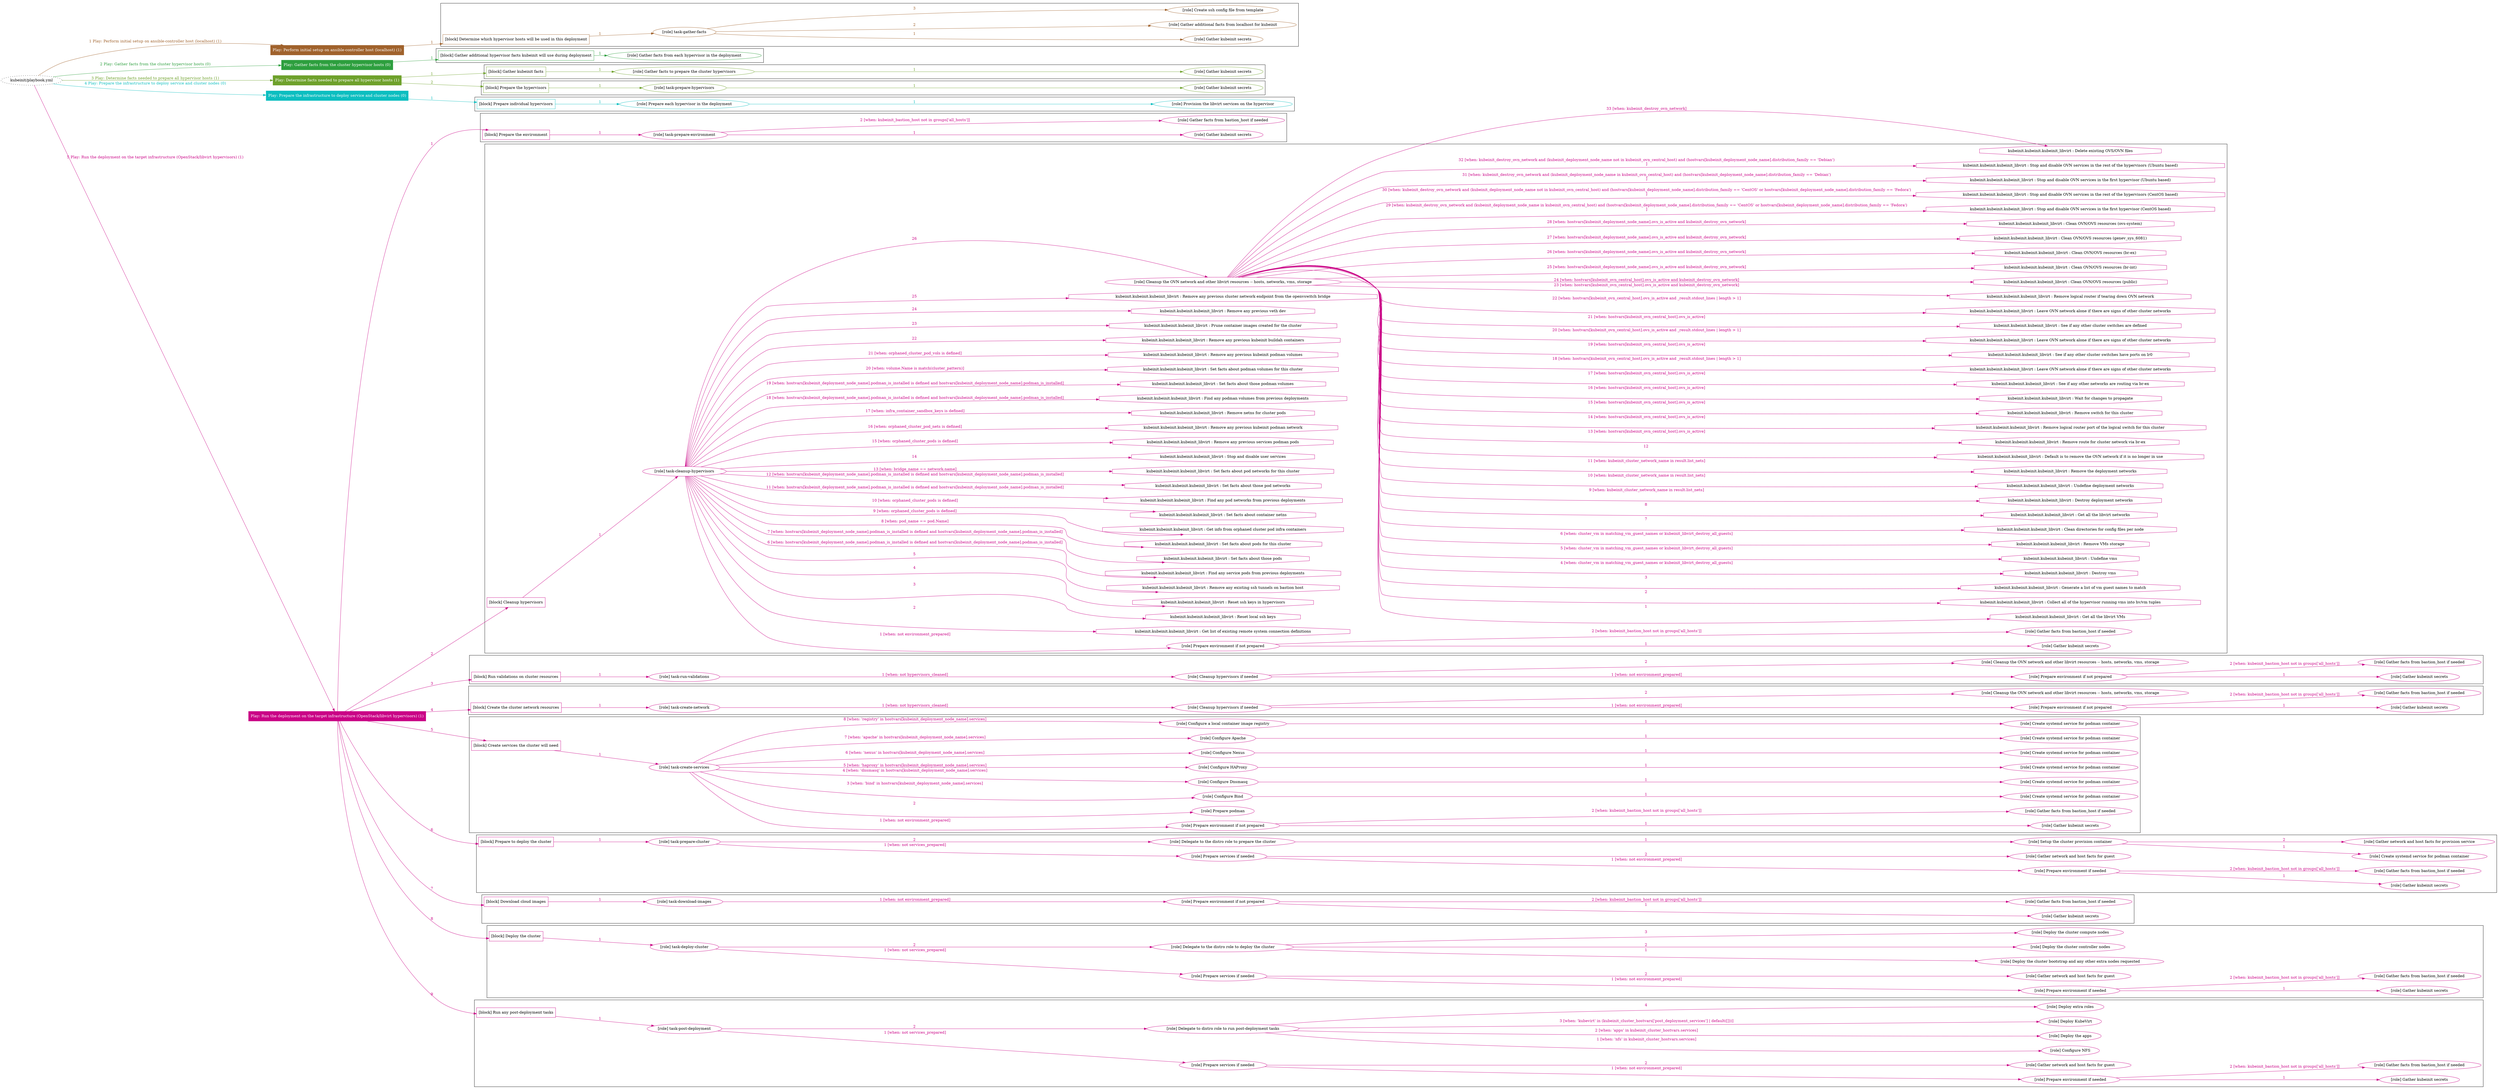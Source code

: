 digraph {
	graph [concentrate=true ordering=in rankdir=LR ratio=fill]
	edge [esep=5 sep=10]
	"kubeinit/playbook.yml" [URL="/home/runner/work/kubeinit/kubeinit/kubeinit/playbook.yml" id=playbook_8b76c341 style=dotted]
	"kubeinit/playbook.yml" -> play_034e8913 [label="1 Play: Perform initial setup on ansible-controller host (localhost) (1)" color="#a0622c" fontcolor="#a0622c" id=edge_play_034e8913 labeltooltip="1 Play: Perform initial setup on ansible-controller host (localhost) (1)" tooltip="1 Play: Perform initial setup on ansible-controller host (localhost) (1)"]
	subgraph "Play: Perform initial setup on ansible-controller host (localhost) (1)" {
		play_034e8913 [label="Play: Perform initial setup on ansible-controller host (localhost) (1)" URL="/home/runner/work/kubeinit/kubeinit/kubeinit/playbook.yml" color="#a0622c" fontcolor="#ffffff" id=play_034e8913 shape=box style=filled tooltip=localhost]
		play_034e8913 -> block_4330a6b4 [label=1 color="#a0622c" fontcolor="#a0622c" id=edge_block_4330a6b4 labeltooltip=1 tooltip=1]
		subgraph cluster_block_4330a6b4 {
			block_4330a6b4 [label="[block] Determine which hypervisor hosts will be used in this deployment" URL="/home/runner/work/kubeinit/kubeinit/kubeinit/playbook.yml" color="#a0622c" id=block_4330a6b4 labeltooltip="Determine which hypervisor hosts will be used in this deployment" shape=box tooltip="Determine which hypervisor hosts will be used in this deployment"]
			block_4330a6b4 -> role_da16062e [label="1 " color="#a0622c" fontcolor="#a0622c" id=edge_role_da16062e labeltooltip="1 " tooltip="1 "]
			subgraph "task-gather-facts" {
				role_da16062e [label="[role] task-gather-facts" URL="/home/runner/work/kubeinit/kubeinit/kubeinit/playbook.yml" color="#a0622c" id=role_da16062e tooltip="task-gather-facts"]
				role_da16062e -> role_2f7e1be1 [label="1 " color="#a0622c" fontcolor="#a0622c" id=edge_role_2f7e1be1 labeltooltip="1 " tooltip="1 "]
				subgraph "Gather kubeinit secrets" {
					role_2f7e1be1 [label="[role] Gather kubeinit secrets" URL="/home/runner/.ansible/collections/ansible_collections/kubeinit/kubeinit/roles/kubeinit_prepare/tasks/build_hypervisors_group.yml" color="#a0622c" id=role_2f7e1be1 tooltip="Gather kubeinit secrets"]
				}
				role_da16062e -> role_85190c55 [label="2 " color="#a0622c" fontcolor="#a0622c" id=edge_role_85190c55 labeltooltip="2 " tooltip="2 "]
				subgraph "Gather additional facts from localhost for kubeinit" {
					role_85190c55 [label="[role] Gather additional facts from localhost for kubeinit" URL="/home/runner/.ansible/collections/ansible_collections/kubeinit/kubeinit/roles/kubeinit_prepare/tasks/build_hypervisors_group.yml" color="#a0622c" id=role_85190c55 tooltip="Gather additional facts from localhost for kubeinit"]
				}
				role_da16062e -> role_5e4703a6 [label="3 " color="#a0622c" fontcolor="#a0622c" id=edge_role_5e4703a6 labeltooltip="3 " tooltip="3 "]
				subgraph "Create ssh config file from template" {
					role_5e4703a6 [label="[role] Create ssh config file from template" URL="/home/runner/.ansible/collections/ansible_collections/kubeinit/kubeinit/roles/kubeinit_prepare/tasks/build_hypervisors_group.yml" color="#a0622c" id=role_5e4703a6 tooltip="Create ssh config file from template"]
				}
			}
		}
	}
	"kubeinit/playbook.yml" -> play_19b9f311 [label="2 Play: Gather facts from the cluster hypervisor hosts (0)" color="#2d9f3e" fontcolor="#2d9f3e" id=edge_play_19b9f311 labeltooltip="2 Play: Gather facts from the cluster hypervisor hosts (0)" tooltip="2 Play: Gather facts from the cluster hypervisor hosts (0)"]
	subgraph "Play: Gather facts from the cluster hypervisor hosts (0)" {
		play_19b9f311 [label="Play: Gather facts from the cluster hypervisor hosts (0)" URL="/home/runner/work/kubeinit/kubeinit/kubeinit/playbook.yml" color="#2d9f3e" fontcolor="#ffffff" id=play_19b9f311 shape=box style=filled tooltip="Play: Gather facts from the cluster hypervisor hosts (0)"]
		play_19b9f311 -> block_cbebd336 [label=1 color="#2d9f3e" fontcolor="#2d9f3e" id=edge_block_cbebd336 labeltooltip=1 tooltip=1]
		subgraph cluster_block_cbebd336 {
			block_cbebd336 [label="[block] Gather additional hypervisor facts kubeinit will use during deployment" URL="/home/runner/work/kubeinit/kubeinit/kubeinit/playbook.yml" color="#2d9f3e" id=block_cbebd336 labeltooltip="Gather additional hypervisor facts kubeinit will use during deployment" shape=box tooltip="Gather additional hypervisor facts kubeinit will use during deployment"]
			block_cbebd336 -> role_81ab60f4 [label="1 " color="#2d9f3e" fontcolor="#2d9f3e" id=edge_role_81ab60f4 labeltooltip="1 " tooltip="1 "]
			subgraph "Gather facts from each hypervisor in the deployment" {
				role_81ab60f4 [label="[role] Gather facts from each hypervisor in the deployment" URL="/home/runner/work/kubeinit/kubeinit/kubeinit/playbook.yml" color="#2d9f3e" id=role_81ab60f4 tooltip="Gather facts from each hypervisor in the deployment"]
			}
		}
	}
	"kubeinit/playbook.yml" -> play_4af4df98 [label="3 Play: Determine facts needed to prepare all hypervisor hosts (1)" color="#6ea12b" fontcolor="#6ea12b" id=edge_play_4af4df98 labeltooltip="3 Play: Determine facts needed to prepare all hypervisor hosts (1)" tooltip="3 Play: Determine facts needed to prepare all hypervisor hosts (1)"]
	subgraph "Play: Determine facts needed to prepare all hypervisor hosts (1)" {
		play_4af4df98 [label="Play: Determine facts needed to prepare all hypervisor hosts (1)" URL="/home/runner/work/kubeinit/kubeinit/kubeinit/playbook.yml" color="#6ea12b" fontcolor="#ffffff" id=play_4af4df98 shape=box style=filled tooltip=localhost]
		play_4af4df98 -> block_e7a84cdf [label=1 color="#6ea12b" fontcolor="#6ea12b" id=edge_block_e7a84cdf labeltooltip=1 tooltip=1]
		subgraph cluster_block_e7a84cdf {
			block_e7a84cdf [label="[block] Gather kubeinit facts" URL="/home/runner/work/kubeinit/kubeinit/kubeinit/playbook.yml" color="#6ea12b" id=block_e7a84cdf labeltooltip="Gather kubeinit facts" shape=box tooltip="Gather kubeinit facts"]
			block_e7a84cdf -> role_95bed5bd [label="1 " color="#6ea12b" fontcolor="#6ea12b" id=edge_role_95bed5bd labeltooltip="1 " tooltip="1 "]
			subgraph "Gather facts to prepare the cluster hypervisors" {
				role_95bed5bd [label="[role] Gather facts to prepare the cluster hypervisors" URL="/home/runner/work/kubeinit/kubeinit/kubeinit/playbook.yml" color="#6ea12b" id=role_95bed5bd tooltip="Gather facts to prepare the cluster hypervisors"]
				role_95bed5bd -> role_d9962f7a [label="1 " color="#6ea12b" fontcolor="#6ea12b" id=edge_role_d9962f7a labeltooltip="1 " tooltip="1 "]
				subgraph "Gather kubeinit secrets" {
					role_d9962f7a [label="[role] Gather kubeinit secrets" URL="/home/runner/.ansible/collections/ansible_collections/kubeinit/kubeinit/roles/kubeinit_prepare/tasks/gather_kubeinit_facts.yml" color="#6ea12b" id=role_d9962f7a tooltip="Gather kubeinit secrets"]
				}
			}
		}
		play_4af4df98 -> block_9ccdfb19 [label=2 color="#6ea12b" fontcolor="#6ea12b" id=edge_block_9ccdfb19 labeltooltip=2 tooltip=2]
		subgraph cluster_block_9ccdfb19 {
			block_9ccdfb19 [label="[block] Prepare the hypervisors" URL="/home/runner/work/kubeinit/kubeinit/kubeinit/playbook.yml" color="#6ea12b" id=block_9ccdfb19 labeltooltip="Prepare the hypervisors" shape=box tooltip="Prepare the hypervisors"]
			block_9ccdfb19 -> role_f5623a75 [label="1 " color="#6ea12b" fontcolor="#6ea12b" id=edge_role_f5623a75 labeltooltip="1 " tooltip="1 "]
			subgraph "task-prepare-hypervisors" {
				role_f5623a75 [label="[role] task-prepare-hypervisors" URL="/home/runner/work/kubeinit/kubeinit/kubeinit/playbook.yml" color="#6ea12b" id=role_f5623a75 tooltip="task-prepare-hypervisors"]
				role_f5623a75 -> role_4dcb717f [label="1 " color="#6ea12b" fontcolor="#6ea12b" id=edge_role_4dcb717f labeltooltip="1 " tooltip="1 "]
				subgraph "Gather kubeinit secrets" {
					role_4dcb717f [label="[role] Gather kubeinit secrets" URL="/home/runner/.ansible/collections/ansible_collections/kubeinit/kubeinit/roles/kubeinit_prepare/tasks/gather_kubeinit_facts.yml" color="#6ea12b" id=role_4dcb717f tooltip="Gather kubeinit secrets"]
				}
			}
		}
	}
	"kubeinit/playbook.yml" -> play_70caad92 [label="4 Play: Prepare the infrastructure to deploy service and cluster nodes (0)" color="#0cbec0" fontcolor="#0cbec0" id=edge_play_70caad92 labeltooltip="4 Play: Prepare the infrastructure to deploy service and cluster nodes (0)" tooltip="4 Play: Prepare the infrastructure to deploy service and cluster nodes (0)"]
	subgraph "Play: Prepare the infrastructure to deploy service and cluster nodes (0)" {
		play_70caad92 [label="Play: Prepare the infrastructure to deploy service and cluster nodes (0)" URL="/home/runner/work/kubeinit/kubeinit/kubeinit/playbook.yml" color="#0cbec0" fontcolor="#ffffff" id=play_70caad92 shape=box style=filled tooltip="Play: Prepare the infrastructure to deploy service and cluster nodes (0)"]
		play_70caad92 -> block_f7b1be44 [label=1 color="#0cbec0" fontcolor="#0cbec0" id=edge_block_f7b1be44 labeltooltip=1 tooltip=1]
		subgraph cluster_block_f7b1be44 {
			block_f7b1be44 [label="[block] Prepare individual hypervisors" URL="/home/runner/work/kubeinit/kubeinit/kubeinit/playbook.yml" color="#0cbec0" id=block_f7b1be44 labeltooltip="Prepare individual hypervisors" shape=box tooltip="Prepare individual hypervisors"]
			block_f7b1be44 -> role_5334a6ef [label="1 " color="#0cbec0" fontcolor="#0cbec0" id=edge_role_5334a6ef labeltooltip="1 " tooltip="1 "]
			subgraph "Prepare each hypervisor in the deployment" {
				role_5334a6ef [label="[role] Prepare each hypervisor in the deployment" URL="/home/runner/work/kubeinit/kubeinit/kubeinit/playbook.yml" color="#0cbec0" id=role_5334a6ef tooltip="Prepare each hypervisor in the deployment"]
				role_5334a6ef -> role_233a88e6 [label="1 " color="#0cbec0" fontcolor="#0cbec0" id=edge_role_233a88e6 labeltooltip="1 " tooltip="1 "]
				subgraph "Provision the libvirt services on the hypervisor" {
					role_233a88e6 [label="[role] Provision the libvirt services on the hypervisor" URL="/home/runner/.ansible/collections/ansible_collections/kubeinit/kubeinit/roles/kubeinit_prepare/tasks/prepare_hypervisor.yml" color="#0cbec0" id=role_233a88e6 tooltip="Provision the libvirt services on the hypervisor"]
				}
			}
		}
	}
	"kubeinit/playbook.yml" -> play_b1b66bfe [label="5 Play: Run the deployment on the target infrastructure (OpenStack/libvirt hypervisors) (1)" color="#ca0286" fontcolor="#ca0286" id=edge_play_b1b66bfe labeltooltip="5 Play: Run the deployment on the target infrastructure (OpenStack/libvirt hypervisors) (1)" tooltip="5 Play: Run the deployment on the target infrastructure (OpenStack/libvirt hypervisors) (1)"]
	subgraph "Play: Run the deployment on the target infrastructure (OpenStack/libvirt hypervisors) (1)" {
		play_b1b66bfe [label="Play: Run the deployment on the target infrastructure (OpenStack/libvirt hypervisors) (1)" URL="/home/runner/work/kubeinit/kubeinit/kubeinit/playbook.yml" color="#ca0286" fontcolor="#ffffff" id=play_b1b66bfe shape=box style=filled tooltip=localhost]
		play_b1b66bfe -> block_c34cd040 [label=1 color="#ca0286" fontcolor="#ca0286" id=edge_block_c34cd040 labeltooltip=1 tooltip=1]
		subgraph cluster_block_c34cd040 {
			block_c34cd040 [label="[block] Prepare the environment" URL="/home/runner/work/kubeinit/kubeinit/kubeinit/playbook.yml" color="#ca0286" id=block_c34cd040 labeltooltip="Prepare the environment" shape=box tooltip="Prepare the environment"]
			block_c34cd040 -> role_69287398 [label="1 " color="#ca0286" fontcolor="#ca0286" id=edge_role_69287398 labeltooltip="1 " tooltip="1 "]
			subgraph "task-prepare-environment" {
				role_69287398 [label="[role] task-prepare-environment" URL="/home/runner/work/kubeinit/kubeinit/kubeinit/playbook.yml" color="#ca0286" id=role_69287398 tooltip="task-prepare-environment"]
				role_69287398 -> role_e4867533 [label="1 " color="#ca0286" fontcolor="#ca0286" id=edge_role_e4867533 labeltooltip="1 " tooltip="1 "]
				subgraph "Gather kubeinit secrets" {
					role_e4867533 [label="[role] Gather kubeinit secrets" URL="/home/runner/.ansible/collections/ansible_collections/kubeinit/kubeinit/roles/kubeinit_prepare/tasks/gather_kubeinit_facts.yml" color="#ca0286" id=role_e4867533 tooltip="Gather kubeinit secrets"]
				}
				role_69287398 -> role_328c2e5a [label="2 [when: kubeinit_bastion_host not in groups['all_hosts']]" color="#ca0286" fontcolor="#ca0286" id=edge_role_328c2e5a labeltooltip="2 [when: kubeinit_bastion_host not in groups['all_hosts']]" tooltip="2 [when: kubeinit_bastion_host not in groups['all_hosts']]"]
				subgraph "Gather facts from bastion_host if needed" {
					role_328c2e5a [label="[role] Gather facts from bastion_host if needed" URL="/home/runner/.ansible/collections/ansible_collections/kubeinit/kubeinit/roles/kubeinit_prepare/tasks/main.yml" color="#ca0286" id=role_328c2e5a tooltip="Gather facts from bastion_host if needed"]
				}
			}
		}
		play_b1b66bfe -> block_4ab99be8 [label=2 color="#ca0286" fontcolor="#ca0286" id=edge_block_4ab99be8 labeltooltip=2 tooltip=2]
		subgraph cluster_block_4ab99be8 {
			block_4ab99be8 [label="[block] Cleanup hypervisors" URL="/home/runner/work/kubeinit/kubeinit/kubeinit/playbook.yml" color="#ca0286" id=block_4ab99be8 labeltooltip="Cleanup hypervisors" shape=box tooltip="Cleanup hypervisors"]
			block_4ab99be8 -> role_4e1cd6cf [label="1 " color="#ca0286" fontcolor="#ca0286" id=edge_role_4e1cd6cf labeltooltip="1 " tooltip="1 "]
			subgraph "task-cleanup-hypervisors" {
				role_4e1cd6cf [label="[role] task-cleanup-hypervisors" URL="/home/runner/work/kubeinit/kubeinit/kubeinit/playbook.yml" color="#ca0286" id=role_4e1cd6cf tooltip="task-cleanup-hypervisors"]
				role_4e1cd6cf -> role_b01b6ea4 [label="1 [when: not environment_prepared]" color="#ca0286" fontcolor="#ca0286" id=edge_role_b01b6ea4 labeltooltip="1 [when: not environment_prepared]" tooltip="1 [when: not environment_prepared]"]
				subgraph "Prepare environment if not prepared" {
					role_b01b6ea4 [label="[role] Prepare environment if not prepared" URL="/home/runner/.ansible/collections/ansible_collections/kubeinit/kubeinit/roles/kubeinit_libvirt/tasks/cleanup_hypervisors.yml" color="#ca0286" id=role_b01b6ea4 tooltip="Prepare environment if not prepared"]
					role_b01b6ea4 -> role_ea125c56 [label="1 " color="#ca0286" fontcolor="#ca0286" id=edge_role_ea125c56 labeltooltip="1 " tooltip="1 "]
					subgraph "Gather kubeinit secrets" {
						role_ea125c56 [label="[role] Gather kubeinit secrets" URL="/home/runner/.ansible/collections/ansible_collections/kubeinit/kubeinit/roles/kubeinit_prepare/tasks/gather_kubeinit_facts.yml" color="#ca0286" id=role_ea125c56 tooltip="Gather kubeinit secrets"]
					}
					role_b01b6ea4 -> role_2c0bc4c3 [label="2 [when: kubeinit_bastion_host not in groups['all_hosts']]" color="#ca0286" fontcolor="#ca0286" id=edge_role_2c0bc4c3 labeltooltip="2 [when: kubeinit_bastion_host not in groups['all_hosts']]" tooltip="2 [when: kubeinit_bastion_host not in groups['all_hosts']]"]
					subgraph "Gather facts from bastion_host if needed" {
						role_2c0bc4c3 [label="[role] Gather facts from bastion_host if needed" URL="/home/runner/.ansible/collections/ansible_collections/kubeinit/kubeinit/roles/kubeinit_prepare/tasks/main.yml" color="#ca0286" id=role_2c0bc4c3 tooltip="Gather facts from bastion_host if needed"]
					}
				}
				task_5ea17efa [label="kubeinit.kubeinit.kubeinit_libvirt : Get list of existing remote system connection definitions" URL="/home/runner/.ansible/collections/ansible_collections/kubeinit/kubeinit/roles/kubeinit_libvirt/tasks/cleanup_hypervisors.yml" color="#ca0286" id=task_5ea17efa shape=octagon tooltip="kubeinit.kubeinit.kubeinit_libvirt : Get list of existing remote system connection definitions"]
				role_4e1cd6cf -> task_5ea17efa [label="2 " color="#ca0286" fontcolor="#ca0286" id=edge_task_5ea17efa labeltooltip="2 " tooltip="2 "]
				task_1c54d23f [label="kubeinit.kubeinit.kubeinit_libvirt : Reset local ssh keys" URL="/home/runner/.ansible/collections/ansible_collections/kubeinit/kubeinit/roles/kubeinit_libvirt/tasks/cleanup_hypervisors.yml" color="#ca0286" id=task_1c54d23f shape=octagon tooltip="kubeinit.kubeinit.kubeinit_libvirt : Reset local ssh keys"]
				role_4e1cd6cf -> task_1c54d23f [label="3 " color="#ca0286" fontcolor="#ca0286" id=edge_task_1c54d23f labeltooltip="3 " tooltip="3 "]
				task_5197392a [label="kubeinit.kubeinit.kubeinit_libvirt : Reset ssh keys in hypervisors" URL="/home/runner/.ansible/collections/ansible_collections/kubeinit/kubeinit/roles/kubeinit_libvirt/tasks/cleanup_hypervisors.yml" color="#ca0286" id=task_5197392a shape=octagon tooltip="kubeinit.kubeinit.kubeinit_libvirt : Reset ssh keys in hypervisors"]
				role_4e1cd6cf -> task_5197392a [label="4 " color="#ca0286" fontcolor="#ca0286" id=edge_task_5197392a labeltooltip="4 " tooltip="4 "]
				task_31ad0081 [label="kubeinit.kubeinit.kubeinit_libvirt : Remove any existing ssh tunnels on bastion host" URL="/home/runner/.ansible/collections/ansible_collections/kubeinit/kubeinit/roles/kubeinit_libvirt/tasks/cleanup_hypervisors.yml" color="#ca0286" id=task_31ad0081 shape=octagon tooltip="kubeinit.kubeinit.kubeinit_libvirt : Remove any existing ssh tunnels on bastion host"]
				role_4e1cd6cf -> task_31ad0081 [label="5 " color="#ca0286" fontcolor="#ca0286" id=edge_task_31ad0081 labeltooltip="5 " tooltip="5 "]
				task_9fb439fe [label="kubeinit.kubeinit.kubeinit_libvirt : Find any service pods from previous deployments" URL="/home/runner/.ansible/collections/ansible_collections/kubeinit/kubeinit/roles/kubeinit_libvirt/tasks/cleanup_hypervisors.yml" color="#ca0286" id=task_9fb439fe shape=octagon tooltip="kubeinit.kubeinit.kubeinit_libvirt : Find any service pods from previous deployments"]
				role_4e1cd6cf -> task_9fb439fe [label="6 [when: hostvars[kubeinit_deployment_node_name].podman_is_installed is defined and hostvars[kubeinit_deployment_node_name].podman_is_installed]" color="#ca0286" fontcolor="#ca0286" id=edge_task_9fb439fe labeltooltip="6 [when: hostvars[kubeinit_deployment_node_name].podman_is_installed is defined and hostvars[kubeinit_deployment_node_name].podman_is_installed]" tooltip="6 [when: hostvars[kubeinit_deployment_node_name].podman_is_installed is defined and hostvars[kubeinit_deployment_node_name].podman_is_installed]"]
				task_21339777 [label="kubeinit.kubeinit.kubeinit_libvirt : Set facts about those pods" URL="/home/runner/.ansible/collections/ansible_collections/kubeinit/kubeinit/roles/kubeinit_libvirt/tasks/cleanup_hypervisors.yml" color="#ca0286" id=task_21339777 shape=octagon tooltip="kubeinit.kubeinit.kubeinit_libvirt : Set facts about those pods"]
				role_4e1cd6cf -> task_21339777 [label="7 [when: hostvars[kubeinit_deployment_node_name].podman_is_installed is defined and hostvars[kubeinit_deployment_node_name].podman_is_installed]" color="#ca0286" fontcolor="#ca0286" id=edge_task_21339777 labeltooltip="7 [when: hostvars[kubeinit_deployment_node_name].podman_is_installed is defined and hostvars[kubeinit_deployment_node_name].podman_is_installed]" tooltip="7 [when: hostvars[kubeinit_deployment_node_name].podman_is_installed is defined and hostvars[kubeinit_deployment_node_name].podman_is_installed]"]
				task_d4a6d4b3 [label="kubeinit.kubeinit.kubeinit_libvirt : Set facts about pods for this cluster" URL="/home/runner/.ansible/collections/ansible_collections/kubeinit/kubeinit/roles/kubeinit_libvirt/tasks/cleanup_hypervisors.yml" color="#ca0286" id=task_d4a6d4b3 shape=octagon tooltip="kubeinit.kubeinit.kubeinit_libvirt : Set facts about pods for this cluster"]
				role_4e1cd6cf -> task_d4a6d4b3 [label="8 [when: pod_name == pod.Name]" color="#ca0286" fontcolor="#ca0286" id=edge_task_d4a6d4b3 labeltooltip="8 [when: pod_name == pod.Name]" tooltip="8 [when: pod_name == pod.Name]"]
				task_1065e6f8 [label="kubeinit.kubeinit.kubeinit_libvirt : Get info from orphaned cluster pod infra containers" URL="/home/runner/.ansible/collections/ansible_collections/kubeinit/kubeinit/roles/kubeinit_libvirt/tasks/cleanup_hypervisors.yml" color="#ca0286" id=task_1065e6f8 shape=octagon tooltip="kubeinit.kubeinit.kubeinit_libvirt : Get info from orphaned cluster pod infra containers"]
				role_4e1cd6cf -> task_1065e6f8 [label="9 [when: orphaned_cluster_pods is defined]" color="#ca0286" fontcolor="#ca0286" id=edge_task_1065e6f8 labeltooltip="9 [when: orphaned_cluster_pods is defined]" tooltip="9 [when: orphaned_cluster_pods is defined]"]
				task_1eee0ba8 [label="kubeinit.kubeinit.kubeinit_libvirt : Set facts about container netns" URL="/home/runner/.ansible/collections/ansible_collections/kubeinit/kubeinit/roles/kubeinit_libvirt/tasks/cleanup_hypervisors.yml" color="#ca0286" id=task_1eee0ba8 shape=octagon tooltip="kubeinit.kubeinit.kubeinit_libvirt : Set facts about container netns"]
				role_4e1cd6cf -> task_1eee0ba8 [label="10 [when: orphaned_cluster_pods is defined]" color="#ca0286" fontcolor="#ca0286" id=edge_task_1eee0ba8 labeltooltip="10 [when: orphaned_cluster_pods is defined]" tooltip="10 [when: orphaned_cluster_pods is defined]"]
				task_0d911f59 [label="kubeinit.kubeinit.kubeinit_libvirt : Find any pod networks from previous deployments" URL="/home/runner/.ansible/collections/ansible_collections/kubeinit/kubeinit/roles/kubeinit_libvirt/tasks/cleanup_hypervisors.yml" color="#ca0286" id=task_0d911f59 shape=octagon tooltip="kubeinit.kubeinit.kubeinit_libvirt : Find any pod networks from previous deployments"]
				role_4e1cd6cf -> task_0d911f59 [label="11 [when: hostvars[kubeinit_deployment_node_name].podman_is_installed is defined and hostvars[kubeinit_deployment_node_name].podman_is_installed]" color="#ca0286" fontcolor="#ca0286" id=edge_task_0d911f59 labeltooltip="11 [when: hostvars[kubeinit_deployment_node_name].podman_is_installed is defined and hostvars[kubeinit_deployment_node_name].podman_is_installed]" tooltip="11 [when: hostvars[kubeinit_deployment_node_name].podman_is_installed is defined and hostvars[kubeinit_deployment_node_name].podman_is_installed]"]
				task_0f41a375 [label="kubeinit.kubeinit.kubeinit_libvirt : Set facts about those pod networks" URL="/home/runner/.ansible/collections/ansible_collections/kubeinit/kubeinit/roles/kubeinit_libvirt/tasks/cleanup_hypervisors.yml" color="#ca0286" id=task_0f41a375 shape=octagon tooltip="kubeinit.kubeinit.kubeinit_libvirt : Set facts about those pod networks"]
				role_4e1cd6cf -> task_0f41a375 [label="12 [when: hostvars[kubeinit_deployment_node_name].podman_is_installed is defined and hostvars[kubeinit_deployment_node_name].podman_is_installed]" color="#ca0286" fontcolor="#ca0286" id=edge_task_0f41a375 labeltooltip="12 [when: hostvars[kubeinit_deployment_node_name].podman_is_installed is defined and hostvars[kubeinit_deployment_node_name].podman_is_installed]" tooltip="12 [when: hostvars[kubeinit_deployment_node_name].podman_is_installed is defined and hostvars[kubeinit_deployment_node_name].podman_is_installed]"]
				task_8223b7f5 [label="kubeinit.kubeinit.kubeinit_libvirt : Set facts about pod networks for this cluster" URL="/home/runner/.ansible/collections/ansible_collections/kubeinit/kubeinit/roles/kubeinit_libvirt/tasks/cleanup_hypervisors.yml" color="#ca0286" id=task_8223b7f5 shape=octagon tooltip="kubeinit.kubeinit.kubeinit_libvirt : Set facts about pod networks for this cluster"]
				role_4e1cd6cf -> task_8223b7f5 [label="13 [when: bridge_name == network.name]" color="#ca0286" fontcolor="#ca0286" id=edge_task_8223b7f5 labeltooltip="13 [when: bridge_name == network.name]" tooltip="13 [when: bridge_name == network.name]"]
				task_170abda0 [label="kubeinit.kubeinit.kubeinit_libvirt : Stop and disable user services" URL="/home/runner/.ansible/collections/ansible_collections/kubeinit/kubeinit/roles/kubeinit_libvirt/tasks/cleanup_hypervisors.yml" color="#ca0286" id=task_170abda0 shape=octagon tooltip="kubeinit.kubeinit.kubeinit_libvirt : Stop and disable user services"]
				role_4e1cd6cf -> task_170abda0 [label="14 " color="#ca0286" fontcolor="#ca0286" id=edge_task_170abda0 labeltooltip="14 " tooltip="14 "]
				task_e7925c54 [label="kubeinit.kubeinit.kubeinit_libvirt : Remove any previous services podman pods" URL="/home/runner/.ansible/collections/ansible_collections/kubeinit/kubeinit/roles/kubeinit_libvirt/tasks/cleanup_hypervisors.yml" color="#ca0286" id=task_e7925c54 shape=octagon tooltip="kubeinit.kubeinit.kubeinit_libvirt : Remove any previous services podman pods"]
				role_4e1cd6cf -> task_e7925c54 [label="15 [when: orphaned_cluster_pods is defined]" color="#ca0286" fontcolor="#ca0286" id=edge_task_e7925c54 labeltooltip="15 [when: orphaned_cluster_pods is defined]" tooltip="15 [when: orphaned_cluster_pods is defined]"]
				task_90e96072 [label="kubeinit.kubeinit.kubeinit_libvirt : Remove any previous kubeinit podman network" URL="/home/runner/.ansible/collections/ansible_collections/kubeinit/kubeinit/roles/kubeinit_libvirt/tasks/cleanup_hypervisors.yml" color="#ca0286" id=task_90e96072 shape=octagon tooltip="kubeinit.kubeinit.kubeinit_libvirt : Remove any previous kubeinit podman network"]
				role_4e1cd6cf -> task_90e96072 [label="16 [when: orphaned_cluster_pod_nets is defined]" color="#ca0286" fontcolor="#ca0286" id=edge_task_90e96072 labeltooltip="16 [when: orphaned_cluster_pod_nets is defined]" tooltip="16 [when: orphaned_cluster_pod_nets is defined]"]
				task_de2d1b63 [label="kubeinit.kubeinit.kubeinit_libvirt : Remove netns for cluster pods" URL="/home/runner/.ansible/collections/ansible_collections/kubeinit/kubeinit/roles/kubeinit_libvirt/tasks/cleanup_hypervisors.yml" color="#ca0286" id=task_de2d1b63 shape=octagon tooltip="kubeinit.kubeinit.kubeinit_libvirt : Remove netns for cluster pods"]
				role_4e1cd6cf -> task_de2d1b63 [label="17 [when: infra_container_sandbox_keys is defined]" color="#ca0286" fontcolor="#ca0286" id=edge_task_de2d1b63 labeltooltip="17 [when: infra_container_sandbox_keys is defined]" tooltip="17 [when: infra_container_sandbox_keys is defined]"]
				task_796c8ce2 [label="kubeinit.kubeinit.kubeinit_libvirt : Find any podman volumes from previous deployments" URL="/home/runner/.ansible/collections/ansible_collections/kubeinit/kubeinit/roles/kubeinit_libvirt/tasks/cleanup_hypervisors.yml" color="#ca0286" id=task_796c8ce2 shape=octagon tooltip="kubeinit.kubeinit.kubeinit_libvirt : Find any podman volumes from previous deployments"]
				role_4e1cd6cf -> task_796c8ce2 [label="18 [when: hostvars[kubeinit_deployment_node_name].podman_is_installed is defined and hostvars[kubeinit_deployment_node_name].podman_is_installed]" color="#ca0286" fontcolor="#ca0286" id=edge_task_796c8ce2 labeltooltip="18 [when: hostvars[kubeinit_deployment_node_name].podman_is_installed is defined and hostvars[kubeinit_deployment_node_name].podman_is_installed]" tooltip="18 [when: hostvars[kubeinit_deployment_node_name].podman_is_installed is defined and hostvars[kubeinit_deployment_node_name].podman_is_installed]"]
				task_45321fbe [label="kubeinit.kubeinit.kubeinit_libvirt : Set facts about those podman volumes" URL="/home/runner/.ansible/collections/ansible_collections/kubeinit/kubeinit/roles/kubeinit_libvirt/tasks/cleanup_hypervisors.yml" color="#ca0286" id=task_45321fbe shape=octagon tooltip="kubeinit.kubeinit.kubeinit_libvirt : Set facts about those podman volumes"]
				role_4e1cd6cf -> task_45321fbe [label="19 [when: hostvars[kubeinit_deployment_node_name].podman_is_installed is defined and hostvars[kubeinit_deployment_node_name].podman_is_installed]" color="#ca0286" fontcolor="#ca0286" id=edge_task_45321fbe labeltooltip="19 [when: hostvars[kubeinit_deployment_node_name].podman_is_installed is defined and hostvars[kubeinit_deployment_node_name].podman_is_installed]" tooltip="19 [when: hostvars[kubeinit_deployment_node_name].podman_is_installed is defined and hostvars[kubeinit_deployment_node_name].podman_is_installed]"]
				task_838940fe [label="kubeinit.kubeinit.kubeinit_libvirt : Set facts about podman volumes for this cluster" URL="/home/runner/.ansible/collections/ansible_collections/kubeinit/kubeinit/roles/kubeinit_libvirt/tasks/cleanup_hypervisors.yml" color="#ca0286" id=task_838940fe shape=octagon tooltip="kubeinit.kubeinit.kubeinit_libvirt : Set facts about podman volumes for this cluster"]
				role_4e1cd6cf -> task_838940fe [label="20 [when: volume.Name is match(cluster_pattern)]" color="#ca0286" fontcolor="#ca0286" id=edge_task_838940fe labeltooltip="20 [when: volume.Name is match(cluster_pattern)]" tooltip="20 [when: volume.Name is match(cluster_pattern)]"]
				task_a0f51958 [label="kubeinit.kubeinit.kubeinit_libvirt : Remove any previous kubeinit podman volumes" URL="/home/runner/.ansible/collections/ansible_collections/kubeinit/kubeinit/roles/kubeinit_libvirt/tasks/cleanup_hypervisors.yml" color="#ca0286" id=task_a0f51958 shape=octagon tooltip="kubeinit.kubeinit.kubeinit_libvirt : Remove any previous kubeinit podman volumes"]
				role_4e1cd6cf -> task_a0f51958 [label="21 [when: orphaned_cluster_pod_vols is defined]" color="#ca0286" fontcolor="#ca0286" id=edge_task_a0f51958 labeltooltip="21 [when: orphaned_cluster_pod_vols is defined]" tooltip="21 [when: orphaned_cluster_pod_vols is defined]"]
				task_d895d09c [label="kubeinit.kubeinit.kubeinit_libvirt : Remove any previous kubeinit buildah containers" URL="/home/runner/.ansible/collections/ansible_collections/kubeinit/kubeinit/roles/kubeinit_libvirt/tasks/cleanup_hypervisors.yml" color="#ca0286" id=task_d895d09c shape=octagon tooltip="kubeinit.kubeinit.kubeinit_libvirt : Remove any previous kubeinit buildah containers"]
				role_4e1cd6cf -> task_d895d09c [label="22 " color="#ca0286" fontcolor="#ca0286" id=edge_task_d895d09c labeltooltip="22 " tooltip="22 "]
				task_40e307df [label="kubeinit.kubeinit.kubeinit_libvirt : Prune container images created for the cluster" URL="/home/runner/.ansible/collections/ansible_collections/kubeinit/kubeinit/roles/kubeinit_libvirt/tasks/cleanup_hypervisors.yml" color="#ca0286" id=task_40e307df shape=octagon tooltip="kubeinit.kubeinit.kubeinit_libvirt : Prune container images created for the cluster"]
				role_4e1cd6cf -> task_40e307df [label="23 " color="#ca0286" fontcolor="#ca0286" id=edge_task_40e307df labeltooltip="23 " tooltip="23 "]
				task_7fbcbd05 [label="kubeinit.kubeinit.kubeinit_libvirt : Remove any previous veth dev" URL="/home/runner/.ansible/collections/ansible_collections/kubeinit/kubeinit/roles/kubeinit_libvirt/tasks/cleanup_hypervisors.yml" color="#ca0286" id=task_7fbcbd05 shape=octagon tooltip="kubeinit.kubeinit.kubeinit_libvirt : Remove any previous veth dev"]
				role_4e1cd6cf -> task_7fbcbd05 [label="24 " color="#ca0286" fontcolor="#ca0286" id=edge_task_7fbcbd05 labeltooltip="24 " tooltip="24 "]
				task_f789d4ba [label="kubeinit.kubeinit.kubeinit_libvirt : Remove any previous cluster network endpoint from the openvswitch bridge" URL="/home/runner/.ansible/collections/ansible_collections/kubeinit/kubeinit/roles/kubeinit_libvirt/tasks/cleanup_hypervisors.yml" color="#ca0286" id=task_f789d4ba shape=octagon tooltip="kubeinit.kubeinit.kubeinit_libvirt : Remove any previous cluster network endpoint from the openvswitch bridge"]
				role_4e1cd6cf -> task_f789d4ba [label="25 " color="#ca0286" fontcolor="#ca0286" id=edge_task_f789d4ba labeltooltip="25 " tooltip="25 "]
				role_4e1cd6cf -> role_b856348d [label="26 " color="#ca0286" fontcolor="#ca0286" id=edge_role_b856348d labeltooltip="26 " tooltip="26 "]
				subgraph "Cleanup the OVN network and other libvirt resources -- hosts, networks, vms, storage" {
					role_b856348d [label="[role] Cleanup the OVN network and other libvirt resources -- hosts, networks, vms, storage" URL="/home/runner/.ansible/collections/ansible_collections/kubeinit/kubeinit/roles/kubeinit_libvirt/tasks/cleanup_hypervisors.yml" color="#ca0286" id=role_b856348d tooltip="Cleanup the OVN network and other libvirt resources -- hosts, networks, vms, storage"]
					task_b45a90a4 [label="kubeinit.kubeinit.kubeinit_libvirt : Get all the libvirt VMs" URL="/home/runner/.ansible/collections/ansible_collections/kubeinit/kubeinit/roles/kubeinit_libvirt/tasks/cleanup_libvirt.yml" color="#ca0286" id=task_b45a90a4 shape=octagon tooltip="kubeinit.kubeinit.kubeinit_libvirt : Get all the libvirt VMs"]
					role_b856348d -> task_b45a90a4 [label="1 " color="#ca0286" fontcolor="#ca0286" id=edge_task_b45a90a4 labeltooltip="1 " tooltip="1 "]
					task_67aaa504 [label="kubeinit.kubeinit.kubeinit_libvirt : Collect all of the hypervisor running vms into hv/vm tuples" URL="/home/runner/.ansible/collections/ansible_collections/kubeinit/kubeinit/roles/kubeinit_libvirt/tasks/cleanup_libvirt.yml" color="#ca0286" id=task_67aaa504 shape=octagon tooltip="kubeinit.kubeinit.kubeinit_libvirt : Collect all of the hypervisor running vms into hv/vm tuples"]
					role_b856348d -> task_67aaa504 [label="2 " color="#ca0286" fontcolor="#ca0286" id=edge_task_67aaa504 labeltooltip="2 " tooltip="2 "]
					task_5be099f0 [label="kubeinit.kubeinit.kubeinit_libvirt : Generate a list of vm guest names to match" URL="/home/runner/.ansible/collections/ansible_collections/kubeinit/kubeinit/roles/kubeinit_libvirt/tasks/cleanup_libvirt.yml" color="#ca0286" id=task_5be099f0 shape=octagon tooltip="kubeinit.kubeinit.kubeinit_libvirt : Generate a list of vm guest names to match"]
					role_b856348d -> task_5be099f0 [label="3 " color="#ca0286" fontcolor="#ca0286" id=edge_task_5be099f0 labeltooltip="3 " tooltip="3 "]
					task_d5a7a549 [label="kubeinit.kubeinit.kubeinit_libvirt : Destroy vms" URL="/home/runner/.ansible/collections/ansible_collections/kubeinit/kubeinit/roles/kubeinit_libvirt/tasks/cleanup_libvirt.yml" color="#ca0286" id=task_d5a7a549 shape=octagon tooltip="kubeinit.kubeinit.kubeinit_libvirt : Destroy vms"]
					role_b856348d -> task_d5a7a549 [label="4 [when: cluster_vm in matching_vm_guest_names or kubeinit_libvirt_destroy_all_guests]" color="#ca0286" fontcolor="#ca0286" id=edge_task_d5a7a549 labeltooltip="4 [when: cluster_vm in matching_vm_guest_names or kubeinit_libvirt_destroy_all_guests]" tooltip="4 [when: cluster_vm in matching_vm_guest_names or kubeinit_libvirt_destroy_all_guests]"]
					task_c9a61b5c [label="kubeinit.kubeinit.kubeinit_libvirt : Undefine vms" URL="/home/runner/.ansible/collections/ansible_collections/kubeinit/kubeinit/roles/kubeinit_libvirt/tasks/cleanup_libvirt.yml" color="#ca0286" id=task_c9a61b5c shape=octagon tooltip="kubeinit.kubeinit.kubeinit_libvirt : Undefine vms"]
					role_b856348d -> task_c9a61b5c [label="5 [when: cluster_vm in matching_vm_guest_names or kubeinit_libvirt_destroy_all_guests]" color="#ca0286" fontcolor="#ca0286" id=edge_task_c9a61b5c labeltooltip="5 [when: cluster_vm in matching_vm_guest_names or kubeinit_libvirt_destroy_all_guests]" tooltip="5 [when: cluster_vm in matching_vm_guest_names or kubeinit_libvirt_destroy_all_guests]"]
					task_f9f4aed8 [label="kubeinit.kubeinit.kubeinit_libvirt : Remove VMs storage" URL="/home/runner/.ansible/collections/ansible_collections/kubeinit/kubeinit/roles/kubeinit_libvirt/tasks/cleanup_libvirt.yml" color="#ca0286" id=task_f9f4aed8 shape=octagon tooltip="kubeinit.kubeinit.kubeinit_libvirt : Remove VMs storage"]
					role_b856348d -> task_f9f4aed8 [label="6 [when: cluster_vm in matching_vm_guest_names or kubeinit_libvirt_destroy_all_guests]" color="#ca0286" fontcolor="#ca0286" id=edge_task_f9f4aed8 labeltooltip="6 [when: cluster_vm in matching_vm_guest_names or kubeinit_libvirt_destroy_all_guests]" tooltip="6 [when: cluster_vm in matching_vm_guest_names or kubeinit_libvirt_destroy_all_guests]"]
					task_49ba053b [label="kubeinit.kubeinit.kubeinit_libvirt : Clean directories for config files per node" URL="/home/runner/.ansible/collections/ansible_collections/kubeinit/kubeinit/roles/kubeinit_libvirt/tasks/cleanup_libvirt.yml" color="#ca0286" id=task_49ba053b shape=octagon tooltip="kubeinit.kubeinit.kubeinit_libvirt : Clean directories for config files per node"]
					role_b856348d -> task_49ba053b [label="7 " color="#ca0286" fontcolor="#ca0286" id=edge_task_49ba053b labeltooltip="7 " tooltip="7 "]
					task_201e37e5 [label="kubeinit.kubeinit.kubeinit_libvirt : Get all the libvirt networks" URL="/home/runner/.ansible/collections/ansible_collections/kubeinit/kubeinit/roles/kubeinit_libvirt/tasks/cleanup_libvirt.yml" color="#ca0286" id=task_201e37e5 shape=octagon tooltip="kubeinit.kubeinit.kubeinit_libvirt : Get all the libvirt networks"]
					role_b856348d -> task_201e37e5 [label="8 " color="#ca0286" fontcolor="#ca0286" id=edge_task_201e37e5 labeltooltip="8 " tooltip="8 "]
					task_6db15ef3 [label="kubeinit.kubeinit.kubeinit_libvirt : Destroy deployment networks" URL="/home/runner/.ansible/collections/ansible_collections/kubeinit/kubeinit/roles/kubeinit_libvirt/tasks/cleanup_libvirt.yml" color="#ca0286" id=task_6db15ef3 shape=octagon tooltip="kubeinit.kubeinit.kubeinit_libvirt : Destroy deployment networks"]
					role_b856348d -> task_6db15ef3 [label="9 [when: kubeinit_cluster_network_name in result.list_nets]" color="#ca0286" fontcolor="#ca0286" id=edge_task_6db15ef3 labeltooltip="9 [when: kubeinit_cluster_network_name in result.list_nets]" tooltip="9 [when: kubeinit_cluster_network_name in result.list_nets]"]
					task_f04134e6 [label="kubeinit.kubeinit.kubeinit_libvirt : Undefine deployment networks" URL="/home/runner/.ansible/collections/ansible_collections/kubeinit/kubeinit/roles/kubeinit_libvirt/tasks/cleanup_libvirt.yml" color="#ca0286" id=task_f04134e6 shape=octagon tooltip="kubeinit.kubeinit.kubeinit_libvirt : Undefine deployment networks"]
					role_b856348d -> task_f04134e6 [label="10 [when: kubeinit_cluster_network_name in result.list_nets]" color="#ca0286" fontcolor="#ca0286" id=edge_task_f04134e6 labeltooltip="10 [when: kubeinit_cluster_network_name in result.list_nets]" tooltip="10 [when: kubeinit_cluster_network_name in result.list_nets]"]
					task_ec471b3d [label="kubeinit.kubeinit.kubeinit_libvirt : Remove the deployment networks" URL="/home/runner/.ansible/collections/ansible_collections/kubeinit/kubeinit/roles/kubeinit_libvirt/tasks/cleanup_libvirt.yml" color="#ca0286" id=task_ec471b3d shape=octagon tooltip="kubeinit.kubeinit.kubeinit_libvirt : Remove the deployment networks"]
					role_b856348d -> task_ec471b3d [label="11 [when: kubeinit_cluster_network_name in result.list_nets]" color="#ca0286" fontcolor="#ca0286" id=edge_task_ec471b3d labeltooltip="11 [when: kubeinit_cluster_network_name in result.list_nets]" tooltip="11 [when: kubeinit_cluster_network_name in result.list_nets]"]
					task_a51d7a65 [label="kubeinit.kubeinit.kubeinit_libvirt : Default is to remove the OVN network if it is no longer in use" URL="/home/runner/.ansible/collections/ansible_collections/kubeinit/kubeinit/roles/kubeinit_libvirt/tasks/cleanup_libvirt.yml" color="#ca0286" id=task_a51d7a65 shape=octagon tooltip="kubeinit.kubeinit.kubeinit_libvirt : Default is to remove the OVN network if it is no longer in use"]
					role_b856348d -> task_a51d7a65 [label="12 " color="#ca0286" fontcolor="#ca0286" id=edge_task_a51d7a65 labeltooltip="12 " tooltip="12 "]
					task_d8376bf4 [label="kubeinit.kubeinit.kubeinit_libvirt : Remove route for cluster network via br-ex" URL="/home/runner/.ansible/collections/ansible_collections/kubeinit/kubeinit/roles/kubeinit_libvirt/tasks/cleanup_libvirt.yml" color="#ca0286" id=task_d8376bf4 shape=octagon tooltip="kubeinit.kubeinit.kubeinit_libvirt : Remove route for cluster network via br-ex"]
					role_b856348d -> task_d8376bf4 [label="13 [when: hostvars[kubeinit_ovn_central_host].ovs_is_active]" color="#ca0286" fontcolor="#ca0286" id=edge_task_d8376bf4 labeltooltip="13 [when: hostvars[kubeinit_ovn_central_host].ovs_is_active]" tooltip="13 [when: hostvars[kubeinit_ovn_central_host].ovs_is_active]"]
					task_d47d0ead [label="kubeinit.kubeinit.kubeinit_libvirt : Remove logical router port of the logical switch for this cluster" URL="/home/runner/.ansible/collections/ansible_collections/kubeinit/kubeinit/roles/kubeinit_libvirt/tasks/cleanup_libvirt.yml" color="#ca0286" id=task_d47d0ead shape=octagon tooltip="kubeinit.kubeinit.kubeinit_libvirt : Remove logical router port of the logical switch for this cluster"]
					role_b856348d -> task_d47d0ead [label="14 [when: hostvars[kubeinit_ovn_central_host].ovs_is_active]" color="#ca0286" fontcolor="#ca0286" id=edge_task_d47d0ead labeltooltip="14 [when: hostvars[kubeinit_ovn_central_host].ovs_is_active]" tooltip="14 [when: hostvars[kubeinit_ovn_central_host].ovs_is_active]"]
					task_55de9950 [label="kubeinit.kubeinit.kubeinit_libvirt : Remove switch for this cluster" URL="/home/runner/.ansible/collections/ansible_collections/kubeinit/kubeinit/roles/kubeinit_libvirt/tasks/cleanup_libvirt.yml" color="#ca0286" id=task_55de9950 shape=octagon tooltip="kubeinit.kubeinit.kubeinit_libvirt : Remove switch for this cluster"]
					role_b856348d -> task_55de9950 [label="15 [when: hostvars[kubeinit_ovn_central_host].ovs_is_active]" color="#ca0286" fontcolor="#ca0286" id=edge_task_55de9950 labeltooltip="15 [when: hostvars[kubeinit_ovn_central_host].ovs_is_active]" tooltip="15 [when: hostvars[kubeinit_ovn_central_host].ovs_is_active]"]
					task_246a4352 [label="kubeinit.kubeinit.kubeinit_libvirt : Wait for changes to propagate" URL="/home/runner/.ansible/collections/ansible_collections/kubeinit/kubeinit/roles/kubeinit_libvirt/tasks/cleanup_libvirt.yml" color="#ca0286" id=task_246a4352 shape=octagon tooltip="kubeinit.kubeinit.kubeinit_libvirt : Wait for changes to propagate"]
					role_b856348d -> task_246a4352 [label="16 [when: hostvars[kubeinit_ovn_central_host].ovs_is_active]" color="#ca0286" fontcolor="#ca0286" id=edge_task_246a4352 labeltooltip="16 [when: hostvars[kubeinit_ovn_central_host].ovs_is_active]" tooltip="16 [when: hostvars[kubeinit_ovn_central_host].ovs_is_active]"]
					task_3ad96be1 [label="kubeinit.kubeinit.kubeinit_libvirt : See if any other networks are routing via br-ex" URL="/home/runner/.ansible/collections/ansible_collections/kubeinit/kubeinit/roles/kubeinit_libvirt/tasks/cleanup_libvirt.yml" color="#ca0286" id=task_3ad96be1 shape=octagon tooltip="kubeinit.kubeinit.kubeinit_libvirt : See if any other networks are routing via br-ex"]
					role_b856348d -> task_3ad96be1 [label="17 [when: hostvars[kubeinit_ovn_central_host].ovs_is_active]" color="#ca0286" fontcolor="#ca0286" id=edge_task_3ad96be1 labeltooltip="17 [when: hostvars[kubeinit_ovn_central_host].ovs_is_active]" tooltip="17 [when: hostvars[kubeinit_ovn_central_host].ovs_is_active]"]
					task_178409ae [label="kubeinit.kubeinit.kubeinit_libvirt : Leave OVN network alone if there are signs of other cluster networks" URL="/home/runner/.ansible/collections/ansible_collections/kubeinit/kubeinit/roles/kubeinit_libvirt/tasks/cleanup_libvirt.yml" color="#ca0286" id=task_178409ae shape=octagon tooltip="kubeinit.kubeinit.kubeinit_libvirt : Leave OVN network alone if there are signs of other cluster networks"]
					role_b856348d -> task_178409ae [label="18 [when: hostvars[kubeinit_ovn_central_host].ovs_is_active and _result.stdout_lines | length > 1]" color="#ca0286" fontcolor="#ca0286" id=edge_task_178409ae labeltooltip="18 [when: hostvars[kubeinit_ovn_central_host].ovs_is_active and _result.stdout_lines | length > 1]" tooltip="18 [when: hostvars[kubeinit_ovn_central_host].ovs_is_active and _result.stdout_lines | length > 1]"]
					task_f2d6c1d7 [label="kubeinit.kubeinit.kubeinit_libvirt : See if any other cluster switches have ports on lr0" URL="/home/runner/.ansible/collections/ansible_collections/kubeinit/kubeinit/roles/kubeinit_libvirt/tasks/cleanup_libvirt.yml" color="#ca0286" id=task_f2d6c1d7 shape=octagon tooltip="kubeinit.kubeinit.kubeinit_libvirt : See if any other cluster switches have ports on lr0"]
					role_b856348d -> task_f2d6c1d7 [label="19 [when: hostvars[kubeinit_ovn_central_host].ovs_is_active]" color="#ca0286" fontcolor="#ca0286" id=edge_task_f2d6c1d7 labeltooltip="19 [when: hostvars[kubeinit_ovn_central_host].ovs_is_active]" tooltip="19 [when: hostvars[kubeinit_ovn_central_host].ovs_is_active]"]
					task_210c780b [label="kubeinit.kubeinit.kubeinit_libvirt : Leave OVN network alone if there are signs of other cluster networks" URL="/home/runner/.ansible/collections/ansible_collections/kubeinit/kubeinit/roles/kubeinit_libvirt/tasks/cleanup_libvirt.yml" color="#ca0286" id=task_210c780b shape=octagon tooltip="kubeinit.kubeinit.kubeinit_libvirt : Leave OVN network alone if there are signs of other cluster networks"]
					role_b856348d -> task_210c780b [label="20 [when: hostvars[kubeinit_ovn_central_host].ovs_is_active and _result.stdout_lines | length > 1]" color="#ca0286" fontcolor="#ca0286" id=edge_task_210c780b labeltooltip="20 [when: hostvars[kubeinit_ovn_central_host].ovs_is_active and _result.stdout_lines | length > 1]" tooltip="20 [when: hostvars[kubeinit_ovn_central_host].ovs_is_active and _result.stdout_lines | length > 1]"]
					task_bd5003e3 [label="kubeinit.kubeinit.kubeinit_libvirt : See if any other cluster switches are defined" URL="/home/runner/.ansible/collections/ansible_collections/kubeinit/kubeinit/roles/kubeinit_libvirt/tasks/cleanup_libvirt.yml" color="#ca0286" id=task_bd5003e3 shape=octagon tooltip="kubeinit.kubeinit.kubeinit_libvirt : See if any other cluster switches are defined"]
					role_b856348d -> task_bd5003e3 [label="21 [when: hostvars[kubeinit_ovn_central_host].ovs_is_active]" color="#ca0286" fontcolor="#ca0286" id=edge_task_bd5003e3 labeltooltip="21 [when: hostvars[kubeinit_ovn_central_host].ovs_is_active]" tooltip="21 [when: hostvars[kubeinit_ovn_central_host].ovs_is_active]"]
					task_f78367af [label="kubeinit.kubeinit.kubeinit_libvirt : Leave OVN network alone if there are signs of other cluster networks" URL="/home/runner/.ansible/collections/ansible_collections/kubeinit/kubeinit/roles/kubeinit_libvirt/tasks/cleanup_libvirt.yml" color="#ca0286" id=task_f78367af shape=octagon tooltip="kubeinit.kubeinit.kubeinit_libvirt : Leave OVN network alone if there are signs of other cluster networks"]
					role_b856348d -> task_f78367af [label="22 [when: hostvars[kubeinit_ovn_central_host].ovs_is_active and _result.stdout_lines | length > 1]" color="#ca0286" fontcolor="#ca0286" id=edge_task_f78367af labeltooltip="22 [when: hostvars[kubeinit_ovn_central_host].ovs_is_active and _result.stdout_lines | length > 1]" tooltip="22 [when: hostvars[kubeinit_ovn_central_host].ovs_is_active and _result.stdout_lines | length > 1]"]
					task_e490a262 [label="kubeinit.kubeinit.kubeinit_libvirt : Remove logical router if tearing down OVN network" URL="/home/runner/.ansible/collections/ansible_collections/kubeinit/kubeinit/roles/kubeinit_libvirt/tasks/cleanup_libvirt.yml" color="#ca0286" id=task_e490a262 shape=octagon tooltip="kubeinit.kubeinit.kubeinit_libvirt : Remove logical router if tearing down OVN network"]
					role_b856348d -> task_e490a262 [label="23 [when: hostvars[kubeinit_ovn_central_host].ovs_is_active and kubeinit_destroy_ovn_network]" color="#ca0286" fontcolor="#ca0286" id=edge_task_e490a262 labeltooltip="23 [when: hostvars[kubeinit_ovn_central_host].ovs_is_active and kubeinit_destroy_ovn_network]" tooltip="23 [when: hostvars[kubeinit_ovn_central_host].ovs_is_active and kubeinit_destroy_ovn_network]"]
					task_b8175261 [label="kubeinit.kubeinit.kubeinit_libvirt : Clean OVN/OVS resources (public)" URL="/home/runner/.ansible/collections/ansible_collections/kubeinit/kubeinit/roles/kubeinit_libvirt/tasks/cleanup_libvirt.yml" color="#ca0286" id=task_b8175261 shape=octagon tooltip="kubeinit.kubeinit.kubeinit_libvirt : Clean OVN/OVS resources (public)"]
					role_b856348d -> task_b8175261 [label="24 [when: hostvars[kubeinit_ovn_central_host].ovs_is_active and kubeinit_destroy_ovn_network]" color="#ca0286" fontcolor="#ca0286" id=edge_task_b8175261 labeltooltip="24 [when: hostvars[kubeinit_ovn_central_host].ovs_is_active and kubeinit_destroy_ovn_network]" tooltip="24 [when: hostvars[kubeinit_ovn_central_host].ovs_is_active and kubeinit_destroy_ovn_network]"]
					task_d5ef7a23 [label="kubeinit.kubeinit.kubeinit_libvirt : Clean OVN/OVS resources (br-int)" URL="/home/runner/.ansible/collections/ansible_collections/kubeinit/kubeinit/roles/kubeinit_libvirt/tasks/cleanup_libvirt.yml" color="#ca0286" id=task_d5ef7a23 shape=octagon tooltip="kubeinit.kubeinit.kubeinit_libvirt : Clean OVN/OVS resources (br-int)"]
					role_b856348d -> task_d5ef7a23 [label="25 [when: hostvars[kubeinit_deployment_node_name].ovs_is_active and kubeinit_destroy_ovn_network]" color="#ca0286" fontcolor="#ca0286" id=edge_task_d5ef7a23 labeltooltip="25 [when: hostvars[kubeinit_deployment_node_name].ovs_is_active and kubeinit_destroy_ovn_network]" tooltip="25 [when: hostvars[kubeinit_deployment_node_name].ovs_is_active and kubeinit_destroy_ovn_network]"]
					task_64dee5ee [label="kubeinit.kubeinit.kubeinit_libvirt : Clean OVN/OVS resources (br-ex)" URL="/home/runner/.ansible/collections/ansible_collections/kubeinit/kubeinit/roles/kubeinit_libvirt/tasks/cleanup_libvirt.yml" color="#ca0286" id=task_64dee5ee shape=octagon tooltip="kubeinit.kubeinit.kubeinit_libvirt : Clean OVN/OVS resources (br-ex)"]
					role_b856348d -> task_64dee5ee [label="26 [when: hostvars[kubeinit_deployment_node_name].ovs_is_active and kubeinit_destroy_ovn_network]" color="#ca0286" fontcolor="#ca0286" id=edge_task_64dee5ee labeltooltip="26 [when: hostvars[kubeinit_deployment_node_name].ovs_is_active and kubeinit_destroy_ovn_network]" tooltip="26 [when: hostvars[kubeinit_deployment_node_name].ovs_is_active and kubeinit_destroy_ovn_network]"]
					task_e705eb8d [label="kubeinit.kubeinit.kubeinit_libvirt : Clean OVN/OVS resources (genev_sys_6081)" URL="/home/runner/.ansible/collections/ansible_collections/kubeinit/kubeinit/roles/kubeinit_libvirt/tasks/cleanup_libvirt.yml" color="#ca0286" id=task_e705eb8d shape=octagon tooltip="kubeinit.kubeinit.kubeinit_libvirt : Clean OVN/OVS resources (genev_sys_6081)"]
					role_b856348d -> task_e705eb8d [label="27 [when: hostvars[kubeinit_deployment_node_name].ovs_is_active and kubeinit_destroy_ovn_network]" color="#ca0286" fontcolor="#ca0286" id=edge_task_e705eb8d labeltooltip="27 [when: hostvars[kubeinit_deployment_node_name].ovs_is_active and kubeinit_destroy_ovn_network]" tooltip="27 [when: hostvars[kubeinit_deployment_node_name].ovs_is_active and kubeinit_destroy_ovn_network]"]
					task_20c8d426 [label="kubeinit.kubeinit.kubeinit_libvirt : Clean OVN/OVS resources (ovs-system)" URL="/home/runner/.ansible/collections/ansible_collections/kubeinit/kubeinit/roles/kubeinit_libvirt/tasks/cleanup_libvirt.yml" color="#ca0286" id=task_20c8d426 shape=octagon tooltip="kubeinit.kubeinit.kubeinit_libvirt : Clean OVN/OVS resources (ovs-system)"]
					role_b856348d -> task_20c8d426 [label="28 [when: hostvars[kubeinit_deployment_node_name].ovs_is_active and kubeinit_destroy_ovn_network]" color="#ca0286" fontcolor="#ca0286" id=edge_task_20c8d426 labeltooltip="28 [when: hostvars[kubeinit_deployment_node_name].ovs_is_active and kubeinit_destroy_ovn_network]" tooltip="28 [when: hostvars[kubeinit_deployment_node_name].ovs_is_active and kubeinit_destroy_ovn_network]"]
					task_be6f7306 [label="kubeinit.kubeinit.kubeinit_libvirt : Stop and disable OVN services in the first hypervisor (CentOS based)" URL="/home/runner/.ansible/collections/ansible_collections/kubeinit/kubeinit/roles/kubeinit_libvirt/tasks/cleanup_libvirt.yml" color="#ca0286" id=task_be6f7306 shape=octagon tooltip="kubeinit.kubeinit.kubeinit_libvirt : Stop and disable OVN services in the first hypervisor (CentOS based)"]
					role_b856348d -> task_be6f7306 [label="29 [when: kubeinit_destroy_ovn_network and (kubeinit_deployment_node_name in kubeinit_ovn_central_host) and (hostvars[kubeinit_deployment_node_name].distribution_family == 'CentOS' or hostvars[kubeinit_deployment_node_name].distribution_family == 'Fedora')
]" color="#ca0286" fontcolor="#ca0286" id=edge_task_be6f7306 labeltooltip="29 [when: kubeinit_destroy_ovn_network and (kubeinit_deployment_node_name in kubeinit_ovn_central_host) and (hostvars[kubeinit_deployment_node_name].distribution_family == 'CentOS' or hostvars[kubeinit_deployment_node_name].distribution_family == 'Fedora')
]" tooltip="29 [when: kubeinit_destroy_ovn_network and (kubeinit_deployment_node_name in kubeinit_ovn_central_host) and (hostvars[kubeinit_deployment_node_name].distribution_family == 'CentOS' or hostvars[kubeinit_deployment_node_name].distribution_family == 'Fedora')
]"]
					task_33bc7349 [label="kubeinit.kubeinit.kubeinit_libvirt : Stop and disable OVN services in the rest of the hypervisors (CentOS based)" URL="/home/runner/.ansible/collections/ansible_collections/kubeinit/kubeinit/roles/kubeinit_libvirt/tasks/cleanup_libvirt.yml" color="#ca0286" id=task_33bc7349 shape=octagon tooltip="kubeinit.kubeinit.kubeinit_libvirt : Stop and disable OVN services in the rest of the hypervisors (CentOS based)"]
					role_b856348d -> task_33bc7349 [label="30 [when: kubeinit_destroy_ovn_network and (kubeinit_deployment_node_name not in kubeinit_ovn_central_host) and (hostvars[kubeinit_deployment_node_name].distribution_family == 'CentOS' or hostvars[kubeinit_deployment_node_name].distribution_family == 'Fedora')
]" color="#ca0286" fontcolor="#ca0286" id=edge_task_33bc7349 labeltooltip="30 [when: kubeinit_destroy_ovn_network and (kubeinit_deployment_node_name not in kubeinit_ovn_central_host) and (hostvars[kubeinit_deployment_node_name].distribution_family == 'CentOS' or hostvars[kubeinit_deployment_node_name].distribution_family == 'Fedora')
]" tooltip="30 [when: kubeinit_destroy_ovn_network and (kubeinit_deployment_node_name not in kubeinit_ovn_central_host) and (hostvars[kubeinit_deployment_node_name].distribution_family == 'CentOS' or hostvars[kubeinit_deployment_node_name].distribution_family == 'Fedora')
]"]
					task_dc3fcd87 [label="kubeinit.kubeinit.kubeinit_libvirt : Stop and disable OVN services in the first hypervisor (Ubuntu based)" URL="/home/runner/.ansible/collections/ansible_collections/kubeinit/kubeinit/roles/kubeinit_libvirt/tasks/cleanup_libvirt.yml" color="#ca0286" id=task_dc3fcd87 shape=octagon tooltip="kubeinit.kubeinit.kubeinit_libvirt : Stop and disable OVN services in the first hypervisor (Ubuntu based)"]
					role_b856348d -> task_dc3fcd87 [label="31 [when: kubeinit_destroy_ovn_network and (kubeinit_deployment_node_name in kubeinit_ovn_central_host) and (hostvars[kubeinit_deployment_node_name].distribution_family == 'Debian')
]" color="#ca0286" fontcolor="#ca0286" id=edge_task_dc3fcd87 labeltooltip="31 [when: kubeinit_destroy_ovn_network and (kubeinit_deployment_node_name in kubeinit_ovn_central_host) and (hostvars[kubeinit_deployment_node_name].distribution_family == 'Debian')
]" tooltip="31 [when: kubeinit_destroy_ovn_network and (kubeinit_deployment_node_name in kubeinit_ovn_central_host) and (hostvars[kubeinit_deployment_node_name].distribution_family == 'Debian')
]"]
					task_a9d7515b [label="kubeinit.kubeinit.kubeinit_libvirt : Stop and disable OVN services in the rest of the hypervisors (Ubuntu based)" URL="/home/runner/.ansible/collections/ansible_collections/kubeinit/kubeinit/roles/kubeinit_libvirt/tasks/cleanup_libvirt.yml" color="#ca0286" id=task_a9d7515b shape=octagon tooltip="kubeinit.kubeinit.kubeinit_libvirt : Stop and disable OVN services in the rest of the hypervisors (Ubuntu based)"]
					role_b856348d -> task_a9d7515b [label="32 [when: kubeinit_destroy_ovn_network and (kubeinit_deployment_node_name not in kubeinit_ovn_central_host) and (hostvars[kubeinit_deployment_node_name].distribution_family == 'Debian')
]" color="#ca0286" fontcolor="#ca0286" id=edge_task_a9d7515b labeltooltip="32 [when: kubeinit_destroy_ovn_network and (kubeinit_deployment_node_name not in kubeinit_ovn_central_host) and (hostvars[kubeinit_deployment_node_name].distribution_family == 'Debian')
]" tooltip="32 [when: kubeinit_destroy_ovn_network and (kubeinit_deployment_node_name not in kubeinit_ovn_central_host) and (hostvars[kubeinit_deployment_node_name].distribution_family == 'Debian')
]"]
					task_b62beb24 [label="kubeinit.kubeinit.kubeinit_libvirt : Delete existing OVS/OVN files" URL="/home/runner/.ansible/collections/ansible_collections/kubeinit/kubeinit/roles/kubeinit_libvirt/tasks/cleanup_libvirt.yml" color="#ca0286" id=task_b62beb24 shape=octagon tooltip="kubeinit.kubeinit.kubeinit_libvirt : Delete existing OVS/OVN files"]
					role_b856348d -> task_b62beb24 [label="33 [when: kubeinit_destroy_ovn_network]" color="#ca0286" fontcolor="#ca0286" id=edge_task_b62beb24 labeltooltip="33 [when: kubeinit_destroy_ovn_network]" tooltip="33 [when: kubeinit_destroy_ovn_network]"]
				}
			}
		}
		play_b1b66bfe -> block_cfff00aa [label=3 color="#ca0286" fontcolor="#ca0286" id=edge_block_cfff00aa labeltooltip=3 tooltip=3]
		subgraph cluster_block_cfff00aa {
			block_cfff00aa [label="[block] Run validations on cluster resources" URL="/home/runner/work/kubeinit/kubeinit/kubeinit/playbook.yml" color="#ca0286" id=block_cfff00aa labeltooltip="Run validations on cluster resources" shape=box tooltip="Run validations on cluster resources"]
			block_cfff00aa -> role_cf9e6c1b [label="1 " color="#ca0286" fontcolor="#ca0286" id=edge_role_cf9e6c1b labeltooltip="1 " tooltip="1 "]
			subgraph "task-run-validations" {
				role_cf9e6c1b [label="[role] task-run-validations" URL="/home/runner/work/kubeinit/kubeinit/kubeinit/playbook.yml" color="#ca0286" id=role_cf9e6c1b tooltip="task-run-validations"]
				role_cf9e6c1b -> role_546866cd [label="1 [when: not hypervisors_cleaned]" color="#ca0286" fontcolor="#ca0286" id=edge_role_546866cd labeltooltip="1 [when: not hypervisors_cleaned]" tooltip="1 [when: not hypervisors_cleaned]"]
				subgraph "Cleanup hypervisors if needed" {
					role_546866cd [label="[role] Cleanup hypervisors if needed" URL="/home/runner/.ansible/collections/ansible_collections/kubeinit/kubeinit/roles/kubeinit_validations/tasks/main.yml" color="#ca0286" id=role_546866cd tooltip="Cleanup hypervisors if needed"]
					role_546866cd -> role_b214d23a [label="1 [when: not environment_prepared]" color="#ca0286" fontcolor="#ca0286" id=edge_role_b214d23a labeltooltip="1 [when: not environment_prepared]" tooltip="1 [when: not environment_prepared]"]
					subgraph "Prepare environment if not prepared" {
						role_b214d23a [label="[role] Prepare environment if not prepared" URL="/home/runner/.ansible/collections/ansible_collections/kubeinit/kubeinit/roles/kubeinit_libvirt/tasks/cleanup_hypervisors.yml" color="#ca0286" id=role_b214d23a tooltip="Prepare environment if not prepared"]
						role_b214d23a -> role_2d33fbb3 [label="1 " color="#ca0286" fontcolor="#ca0286" id=edge_role_2d33fbb3 labeltooltip="1 " tooltip="1 "]
						subgraph "Gather kubeinit secrets" {
							role_2d33fbb3 [label="[role] Gather kubeinit secrets" URL="/home/runner/.ansible/collections/ansible_collections/kubeinit/kubeinit/roles/kubeinit_prepare/tasks/gather_kubeinit_facts.yml" color="#ca0286" id=role_2d33fbb3 tooltip="Gather kubeinit secrets"]
						}
						role_b214d23a -> role_154fe7f2 [label="2 [when: kubeinit_bastion_host not in groups['all_hosts']]" color="#ca0286" fontcolor="#ca0286" id=edge_role_154fe7f2 labeltooltip="2 [when: kubeinit_bastion_host not in groups['all_hosts']]" tooltip="2 [when: kubeinit_bastion_host not in groups['all_hosts']]"]
						subgraph "Gather facts from bastion_host if needed" {
							role_154fe7f2 [label="[role] Gather facts from bastion_host if needed" URL="/home/runner/.ansible/collections/ansible_collections/kubeinit/kubeinit/roles/kubeinit_prepare/tasks/main.yml" color="#ca0286" id=role_154fe7f2 tooltip="Gather facts from bastion_host if needed"]
						}
					}
					role_546866cd -> role_281e505c [label="2 " color="#ca0286" fontcolor="#ca0286" id=edge_role_281e505c labeltooltip="2 " tooltip="2 "]
					subgraph "Cleanup the OVN network and other libvirt resources -- hosts, networks, vms, storage" {
						role_281e505c [label="[role] Cleanup the OVN network and other libvirt resources -- hosts, networks, vms, storage" URL="/home/runner/.ansible/collections/ansible_collections/kubeinit/kubeinit/roles/kubeinit_libvirt/tasks/cleanup_hypervisors.yml" color="#ca0286" id=role_281e505c tooltip="Cleanup the OVN network and other libvirt resources -- hosts, networks, vms, storage"]
					}
				}
			}
		}
		play_b1b66bfe -> block_96e8f9b6 [label=4 color="#ca0286" fontcolor="#ca0286" id=edge_block_96e8f9b6 labeltooltip=4 tooltip=4]
		subgraph cluster_block_96e8f9b6 {
			block_96e8f9b6 [label="[block] Create the cluster network resources" URL="/home/runner/work/kubeinit/kubeinit/kubeinit/playbook.yml" color="#ca0286" id=block_96e8f9b6 labeltooltip="Create the cluster network resources" shape=box tooltip="Create the cluster network resources"]
			block_96e8f9b6 -> role_fef487f8 [label="1 " color="#ca0286" fontcolor="#ca0286" id=edge_role_fef487f8 labeltooltip="1 " tooltip="1 "]
			subgraph "task-create-network" {
				role_fef487f8 [label="[role] task-create-network" URL="/home/runner/work/kubeinit/kubeinit/kubeinit/playbook.yml" color="#ca0286" id=role_fef487f8 tooltip="task-create-network"]
				role_fef487f8 -> role_26d2e53a [label="1 [when: not hypervisors_cleaned]" color="#ca0286" fontcolor="#ca0286" id=edge_role_26d2e53a labeltooltip="1 [when: not hypervisors_cleaned]" tooltip="1 [when: not hypervisors_cleaned]"]
				subgraph "Cleanup hypervisors if needed" {
					role_26d2e53a [label="[role] Cleanup hypervisors if needed" URL="/home/runner/.ansible/collections/ansible_collections/kubeinit/kubeinit/roles/kubeinit_libvirt/tasks/create_network.yml" color="#ca0286" id=role_26d2e53a tooltip="Cleanup hypervisors if needed"]
					role_26d2e53a -> role_7b51b444 [label="1 [when: not environment_prepared]" color="#ca0286" fontcolor="#ca0286" id=edge_role_7b51b444 labeltooltip="1 [when: not environment_prepared]" tooltip="1 [when: not environment_prepared]"]
					subgraph "Prepare environment if not prepared" {
						role_7b51b444 [label="[role] Prepare environment if not prepared" URL="/home/runner/.ansible/collections/ansible_collections/kubeinit/kubeinit/roles/kubeinit_libvirt/tasks/cleanup_hypervisors.yml" color="#ca0286" id=role_7b51b444 tooltip="Prepare environment if not prepared"]
						role_7b51b444 -> role_9b81650c [label="1 " color="#ca0286" fontcolor="#ca0286" id=edge_role_9b81650c labeltooltip="1 " tooltip="1 "]
						subgraph "Gather kubeinit secrets" {
							role_9b81650c [label="[role] Gather kubeinit secrets" URL="/home/runner/.ansible/collections/ansible_collections/kubeinit/kubeinit/roles/kubeinit_prepare/tasks/gather_kubeinit_facts.yml" color="#ca0286" id=role_9b81650c tooltip="Gather kubeinit secrets"]
						}
						role_7b51b444 -> role_1f8e21a4 [label="2 [when: kubeinit_bastion_host not in groups['all_hosts']]" color="#ca0286" fontcolor="#ca0286" id=edge_role_1f8e21a4 labeltooltip="2 [when: kubeinit_bastion_host not in groups['all_hosts']]" tooltip="2 [when: kubeinit_bastion_host not in groups['all_hosts']]"]
						subgraph "Gather facts from bastion_host if needed" {
							role_1f8e21a4 [label="[role] Gather facts from bastion_host if needed" URL="/home/runner/.ansible/collections/ansible_collections/kubeinit/kubeinit/roles/kubeinit_prepare/tasks/main.yml" color="#ca0286" id=role_1f8e21a4 tooltip="Gather facts from bastion_host if needed"]
						}
					}
					role_26d2e53a -> role_9fd4f05a [label="2 " color="#ca0286" fontcolor="#ca0286" id=edge_role_9fd4f05a labeltooltip="2 " tooltip="2 "]
					subgraph "Cleanup the OVN network and other libvirt resources -- hosts, networks, vms, storage" {
						role_9fd4f05a [label="[role] Cleanup the OVN network and other libvirt resources -- hosts, networks, vms, storage" URL="/home/runner/.ansible/collections/ansible_collections/kubeinit/kubeinit/roles/kubeinit_libvirt/tasks/cleanup_hypervisors.yml" color="#ca0286" id=role_9fd4f05a tooltip="Cleanup the OVN network and other libvirt resources -- hosts, networks, vms, storage"]
					}
				}
			}
		}
		play_b1b66bfe -> block_c857db3b [label=5 color="#ca0286" fontcolor="#ca0286" id=edge_block_c857db3b labeltooltip=5 tooltip=5]
		subgraph cluster_block_c857db3b {
			block_c857db3b [label="[block] Create services the cluster will need" URL="/home/runner/work/kubeinit/kubeinit/kubeinit/playbook.yml" color="#ca0286" id=block_c857db3b labeltooltip="Create services the cluster will need" shape=box tooltip="Create services the cluster will need"]
			block_c857db3b -> role_421c5508 [label="1 " color="#ca0286" fontcolor="#ca0286" id=edge_role_421c5508 labeltooltip="1 " tooltip="1 "]
			subgraph "task-create-services" {
				role_421c5508 [label="[role] task-create-services" URL="/home/runner/work/kubeinit/kubeinit/kubeinit/playbook.yml" color="#ca0286" id=role_421c5508 tooltip="task-create-services"]
				role_421c5508 -> role_908dcef0 [label="1 [when: not environment_prepared]" color="#ca0286" fontcolor="#ca0286" id=edge_role_908dcef0 labeltooltip="1 [when: not environment_prepared]" tooltip="1 [when: not environment_prepared]"]
				subgraph "Prepare environment if not prepared" {
					role_908dcef0 [label="[role] Prepare environment if not prepared" URL="/home/runner/.ansible/collections/ansible_collections/kubeinit/kubeinit/roles/kubeinit_services/tasks/main.yml" color="#ca0286" id=role_908dcef0 tooltip="Prepare environment if not prepared"]
					role_908dcef0 -> role_fb68425e [label="1 " color="#ca0286" fontcolor="#ca0286" id=edge_role_fb68425e labeltooltip="1 " tooltip="1 "]
					subgraph "Gather kubeinit secrets" {
						role_fb68425e [label="[role] Gather kubeinit secrets" URL="/home/runner/.ansible/collections/ansible_collections/kubeinit/kubeinit/roles/kubeinit_prepare/tasks/gather_kubeinit_facts.yml" color="#ca0286" id=role_fb68425e tooltip="Gather kubeinit secrets"]
					}
					role_908dcef0 -> role_22d846f2 [label="2 [when: kubeinit_bastion_host not in groups['all_hosts']]" color="#ca0286" fontcolor="#ca0286" id=edge_role_22d846f2 labeltooltip="2 [when: kubeinit_bastion_host not in groups['all_hosts']]" tooltip="2 [when: kubeinit_bastion_host not in groups['all_hosts']]"]
					subgraph "Gather facts from bastion_host if needed" {
						role_22d846f2 [label="[role] Gather facts from bastion_host if needed" URL="/home/runner/.ansible/collections/ansible_collections/kubeinit/kubeinit/roles/kubeinit_prepare/tasks/main.yml" color="#ca0286" id=role_22d846f2 tooltip="Gather facts from bastion_host if needed"]
					}
				}
				role_421c5508 -> role_0bdb2724 [label="2 " color="#ca0286" fontcolor="#ca0286" id=edge_role_0bdb2724 labeltooltip="2 " tooltip="2 "]
				subgraph "Prepare podman" {
					role_0bdb2724 [label="[role] Prepare podman" URL="/home/runner/.ansible/collections/ansible_collections/kubeinit/kubeinit/roles/kubeinit_services/tasks/00_create_service_pod.yml" color="#ca0286" id=role_0bdb2724 tooltip="Prepare podman"]
				}
				role_421c5508 -> role_07692634 [label="3 [when: 'bind' in hostvars[kubeinit_deployment_node_name].services]" color="#ca0286" fontcolor="#ca0286" id=edge_role_07692634 labeltooltip="3 [when: 'bind' in hostvars[kubeinit_deployment_node_name].services]" tooltip="3 [when: 'bind' in hostvars[kubeinit_deployment_node_name].services]"]
				subgraph "Configure Bind" {
					role_07692634 [label="[role] Configure Bind" URL="/home/runner/.ansible/collections/ansible_collections/kubeinit/kubeinit/roles/kubeinit_services/tasks/start_services_containers.yml" color="#ca0286" id=role_07692634 tooltip="Configure Bind"]
					role_07692634 -> role_315abea4 [label="1 " color="#ca0286" fontcolor="#ca0286" id=edge_role_315abea4 labeltooltip="1 " tooltip="1 "]
					subgraph "Create systemd service for podman container" {
						role_315abea4 [label="[role] Create systemd service for podman container" URL="/home/runner/.ansible/collections/ansible_collections/kubeinit/kubeinit/roles/kubeinit_bind/tasks/main.yml" color="#ca0286" id=role_315abea4 tooltip="Create systemd service for podman container"]
					}
				}
				role_421c5508 -> role_5ff39d79 [label="4 [when: 'dnsmasq' in hostvars[kubeinit_deployment_node_name].services]" color="#ca0286" fontcolor="#ca0286" id=edge_role_5ff39d79 labeltooltip="4 [when: 'dnsmasq' in hostvars[kubeinit_deployment_node_name].services]" tooltip="4 [when: 'dnsmasq' in hostvars[kubeinit_deployment_node_name].services]"]
				subgraph "Configure Dnsmasq" {
					role_5ff39d79 [label="[role] Configure Dnsmasq" URL="/home/runner/.ansible/collections/ansible_collections/kubeinit/kubeinit/roles/kubeinit_services/tasks/start_services_containers.yml" color="#ca0286" id=role_5ff39d79 tooltip="Configure Dnsmasq"]
					role_5ff39d79 -> role_5ead5e40 [label="1 " color="#ca0286" fontcolor="#ca0286" id=edge_role_5ead5e40 labeltooltip="1 " tooltip="1 "]
					subgraph "Create systemd service for podman container" {
						role_5ead5e40 [label="[role] Create systemd service for podman container" URL="/home/runner/.ansible/collections/ansible_collections/kubeinit/kubeinit/roles/kubeinit_dnsmasq/tasks/main.yml" color="#ca0286" id=role_5ead5e40 tooltip="Create systemd service for podman container"]
					}
				}
				role_421c5508 -> role_087d4bc0 [label="5 [when: 'haproxy' in hostvars[kubeinit_deployment_node_name].services]" color="#ca0286" fontcolor="#ca0286" id=edge_role_087d4bc0 labeltooltip="5 [when: 'haproxy' in hostvars[kubeinit_deployment_node_name].services]" tooltip="5 [when: 'haproxy' in hostvars[kubeinit_deployment_node_name].services]"]
				subgraph "Configure HAProxy" {
					role_087d4bc0 [label="[role] Configure HAProxy" URL="/home/runner/.ansible/collections/ansible_collections/kubeinit/kubeinit/roles/kubeinit_services/tasks/start_services_containers.yml" color="#ca0286" id=role_087d4bc0 tooltip="Configure HAProxy"]
					role_087d4bc0 -> role_5435e9f1 [label="1 " color="#ca0286" fontcolor="#ca0286" id=edge_role_5435e9f1 labeltooltip="1 " tooltip="1 "]
					subgraph "Create systemd service for podman container" {
						role_5435e9f1 [label="[role] Create systemd service for podman container" URL="/home/runner/.ansible/collections/ansible_collections/kubeinit/kubeinit/roles/kubeinit_haproxy/tasks/main.yml" color="#ca0286" id=role_5435e9f1 tooltip="Create systemd service for podman container"]
					}
				}
				role_421c5508 -> role_cc6f533b [label="6 [when: 'nexus' in hostvars[kubeinit_deployment_node_name].services]" color="#ca0286" fontcolor="#ca0286" id=edge_role_cc6f533b labeltooltip="6 [when: 'nexus' in hostvars[kubeinit_deployment_node_name].services]" tooltip="6 [when: 'nexus' in hostvars[kubeinit_deployment_node_name].services]"]
				subgraph "Configure Nexus" {
					role_cc6f533b [label="[role] Configure Nexus" URL="/home/runner/.ansible/collections/ansible_collections/kubeinit/kubeinit/roles/kubeinit_services/tasks/start_services_containers.yml" color="#ca0286" id=role_cc6f533b tooltip="Configure Nexus"]
					role_cc6f533b -> role_30e66a5b [label="1 " color="#ca0286" fontcolor="#ca0286" id=edge_role_30e66a5b labeltooltip="1 " tooltip="1 "]
					subgraph "Create systemd service for podman container" {
						role_30e66a5b [label="[role] Create systemd service for podman container" URL="/home/runner/.ansible/collections/ansible_collections/kubeinit/kubeinit/roles/kubeinit_nexus/tasks/main.yml" color="#ca0286" id=role_30e66a5b tooltip="Create systemd service for podman container"]
					}
				}
				role_421c5508 -> role_8b570c8f [label="7 [when: 'apache' in hostvars[kubeinit_deployment_node_name].services]" color="#ca0286" fontcolor="#ca0286" id=edge_role_8b570c8f labeltooltip="7 [when: 'apache' in hostvars[kubeinit_deployment_node_name].services]" tooltip="7 [when: 'apache' in hostvars[kubeinit_deployment_node_name].services]"]
				subgraph "Configure Apache" {
					role_8b570c8f [label="[role] Configure Apache" URL="/home/runner/.ansible/collections/ansible_collections/kubeinit/kubeinit/roles/kubeinit_services/tasks/start_services_containers.yml" color="#ca0286" id=role_8b570c8f tooltip="Configure Apache"]
					role_8b570c8f -> role_a07e0255 [label="1 " color="#ca0286" fontcolor="#ca0286" id=edge_role_a07e0255 labeltooltip="1 " tooltip="1 "]
					subgraph "Create systemd service for podman container" {
						role_a07e0255 [label="[role] Create systemd service for podman container" URL="/home/runner/.ansible/collections/ansible_collections/kubeinit/kubeinit/roles/kubeinit_apache/tasks/main.yml" color="#ca0286" id=role_a07e0255 tooltip="Create systemd service for podman container"]
					}
				}
				role_421c5508 -> role_ce749883 [label="8 [when: 'registry' in hostvars[kubeinit_deployment_node_name].services]" color="#ca0286" fontcolor="#ca0286" id=edge_role_ce749883 labeltooltip="8 [when: 'registry' in hostvars[kubeinit_deployment_node_name].services]" tooltip="8 [when: 'registry' in hostvars[kubeinit_deployment_node_name].services]"]
				subgraph "Configure a local container image registry" {
					role_ce749883 [label="[role] Configure a local container image registry" URL="/home/runner/.ansible/collections/ansible_collections/kubeinit/kubeinit/roles/kubeinit_services/tasks/start_services_containers.yml" color="#ca0286" id=role_ce749883 tooltip="Configure a local container image registry"]
					role_ce749883 -> role_dfca0aaa [label="1 " color="#ca0286" fontcolor="#ca0286" id=edge_role_dfca0aaa labeltooltip="1 " tooltip="1 "]
					subgraph "Create systemd service for podman container" {
						role_dfca0aaa [label="[role] Create systemd service for podman container" URL="/home/runner/.ansible/collections/ansible_collections/kubeinit/kubeinit/roles/kubeinit_registry/tasks/main.yml" color="#ca0286" id=role_dfca0aaa tooltip="Create systemd service for podman container"]
					}
				}
			}
		}
		play_b1b66bfe -> block_02953212 [label=6 color="#ca0286" fontcolor="#ca0286" id=edge_block_02953212 labeltooltip=6 tooltip=6]
		subgraph cluster_block_02953212 {
			block_02953212 [label="[block] Prepare to deploy the cluster" URL="/home/runner/work/kubeinit/kubeinit/kubeinit/playbook.yml" color="#ca0286" id=block_02953212 labeltooltip="Prepare to deploy the cluster" shape=box tooltip="Prepare to deploy the cluster"]
			block_02953212 -> role_eb57fb14 [label="1 " color="#ca0286" fontcolor="#ca0286" id=edge_role_eb57fb14 labeltooltip="1 " tooltip="1 "]
			subgraph "task-prepare-cluster" {
				role_eb57fb14 [label="[role] task-prepare-cluster" URL="/home/runner/work/kubeinit/kubeinit/kubeinit/playbook.yml" color="#ca0286" id=role_eb57fb14 tooltip="task-prepare-cluster"]
				role_eb57fb14 -> role_a2a2bde2 [label="1 [when: not services_prepared]" color="#ca0286" fontcolor="#ca0286" id=edge_role_a2a2bde2 labeltooltip="1 [when: not services_prepared]" tooltip="1 [when: not services_prepared]"]
				subgraph "Prepare services if needed" {
					role_a2a2bde2 [label="[role] Prepare services if needed" URL="/home/runner/.ansible/collections/ansible_collections/kubeinit/kubeinit/roles/kubeinit_prepare/tasks/prepare_cluster.yml" color="#ca0286" id=role_a2a2bde2 tooltip="Prepare services if needed"]
					role_a2a2bde2 -> role_871a9693 [label="1 [when: not environment_prepared]" color="#ca0286" fontcolor="#ca0286" id=edge_role_871a9693 labeltooltip="1 [when: not environment_prepared]" tooltip="1 [when: not environment_prepared]"]
					subgraph "Prepare environment if needed" {
						role_871a9693 [label="[role] Prepare environment if needed" URL="/home/runner/.ansible/collections/ansible_collections/kubeinit/kubeinit/roles/kubeinit_services/tasks/prepare_services.yml" color="#ca0286" id=role_871a9693 tooltip="Prepare environment if needed"]
						role_871a9693 -> role_e63b8231 [label="1 " color="#ca0286" fontcolor="#ca0286" id=edge_role_e63b8231 labeltooltip="1 " tooltip="1 "]
						subgraph "Gather kubeinit secrets" {
							role_e63b8231 [label="[role] Gather kubeinit secrets" URL="/home/runner/.ansible/collections/ansible_collections/kubeinit/kubeinit/roles/kubeinit_prepare/tasks/gather_kubeinit_facts.yml" color="#ca0286" id=role_e63b8231 tooltip="Gather kubeinit secrets"]
						}
						role_871a9693 -> role_6f4a5f6d [label="2 [when: kubeinit_bastion_host not in groups['all_hosts']]" color="#ca0286" fontcolor="#ca0286" id=edge_role_6f4a5f6d labeltooltip="2 [when: kubeinit_bastion_host not in groups['all_hosts']]" tooltip="2 [when: kubeinit_bastion_host not in groups['all_hosts']]"]
						subgraph "Gather facts from bastion_host if needed" {
							role_6f4a5f6d [label="[role] Gather facts from bastion_host if needed" URL="/home/runner/.ansible/collections/ansible_collections/kubeinit/kubeinit/roles/kubeinit_prepare/tasks/main.yml" color="#ca0286" id=role_6f4a5f6d tooltip="Gather facts from bastion_host if needed"]
						}
					}
					role_a2a2bde2 -> role_e622ddc1 [label="2 " color="#ca0286" fontcolor="#ca0286" id=edge_role_e622ddc1 labeltooltip="2 " tooltip="2 "]
					subgraph "Gather network and host facts for guest" {
						role_e622ddc1 [label="[role] Gather network and host facts for guest" URL="/home/runner/.ansible/collections/ansible_collections/kubeinit/kubeinit/roles/kubeinit_services/tasks/prepare_services.yml" color="#ca0286" id=role_e622ddc1 tooltip="Gather network and host facts for guest"]
					}
				}
				role_eb57fb14 -> role_56df720a [label="2 " color="#ca0286" fontcolor="#ca0286" id=edge_role_56df720a labeltooltip="2 " tooltip="2 "]
				subgraph "Delegate to the distro role to prepare the cluster" {
					role_56df720a [label="[role] Delegate to the distro role to prepare the cluster" URL="/home/runner/.ansible/collections/ansible_collections/kubeinit/kubeinit/roles/kubeinit_prepare/tasks/prepare_cluster.yml" color="#ca0286" id=role_56df720a tooltip="Delegate to the distro role to prepare the cluster"]
					role_56df720a -> role_d5fbaeca [label="1 " color="#ca0286" fontcolor="#ca0286" id=edge_role_d5fbaeca labeltooltip="1 " tooltip="1 "]
					subgraph "Setup the cluster provision container" {
						role_d5fbaeca [label="[role] Setup the cluster provision container" URL="/home/runner/.ansible/collections/ansible_collections/kubeinit/kubeinit/roles/kubeinit_openshift/tasks/prepare_cluster.yml" color="#ca0286" id=role_d5fbaeca tooltip="Setup the cluster provision container"]
						role_d5fbaeca -> role_24dcad18 [label="1 " color="#ca0286" fontcolor="#ca0286" id=edge_role_24dcad18 labeltooltip="1 " tooltip="1 "]
						subgraph "Create systemd service for podman container" {
							role_24dcad18 [label="[role] Create systemd service for podman container" URL="/home/runner/.ansible/collections/ansible_collections/kubeinit/kubeinit/roles/kubeinit_services/tasks/create_provision_container.yml" color="#ca0286" id=role_24dcad18 tooltip="Create systemd service for podman container"]
						}
						role_d5fbaeca -> role_2ae33b44 [label="2 " color="#ca0286" fontcolor="#ca0286" id=edge_role_2ae33b44 labeltooltip="2 " tooltip="2 "]
						subgraph "Gather network and host facts for provision service" {
							role_2ae33b44 [label="[role] Gather network and host facts for provision service" URL="/home/runner/.ansible/collections/ansible_collections/kubeinit/kubeinit/roles/kubeinit_services/tasks/create_provision_container.yml" color="#ca0286" id=role_2ae33b44 tooltip="Gather network and host facts for provision service"]
						}
					}
				}
			}
		}
		play_b1b66bfe -> block_693a7d80 [label=7 color="#ca0286" fontcolor="#ca0286" id=edge_block_693a7d80 labeltooltip=7 tooltip=7]
		subgraph cluster_block_693a7d80 {
			block_693a7d80 [label="[block] Download cloud images" URL="/home/runner/work/kubeinit/kubeinit/kubeinit/playbook.yml" color="#ca0286" id=block_693a7d80 labeltooltip="Download cloud images" shape=box tooltip="Download cloud images"]
			block_693a7d80 -> role_63d89c60 [label="1 " color="#ca0286" fontcolor="#ca0286" id=edge_role_63d89c60 labeltooltip="1 " tooltip="1 "]
			subgraph "task-download-images" {
				role_63d89c60 [label="[role] task-download-images" URL="/home/runner/work/kubeinit/kubeinit/kubeinit/playbook.yml" color="#ca0286" id=role_63d89c60 tooltip="task-download-images"]
				role_63d89c60 -> role_2a03490b [label="1 [when: not environment_prepared]" color="#ca0286" fontcolor="#ca0286" id=edge_role_2a03490b labeltooltip="1 [when: not environment_prepared]" tooltip="1 [when: not environment_prepared]"]
				subgraph "Prepare environment if not prepared" {
					role_2a03490b [label="[role] Prepare environment if not prepared" URL="/home/runner/.ansible/collections/ansible_collections/kubeinit/kubeinit/roles/kubeinit_libvirt/tasks/download_cloud_images.yml" color="#ca0286" id=role_2a03490b tooltip="Prepare environment if not prepared"]
					role_2a03490b -> role_59e8aaf3 [label="1 " color="#ca0286" fontcolor="#ca0286" id=edge_role_59e8aaf3 labeltooltip="1 " tooltip="1 "]
					subgraph "Gather kubeinit secrets" {
						role_59e8aaf3 [label="[role] Gather kubeinit secrets" URL="/home/runner/.ansible/collections/ansible_collections/kubeinit/kubeinit/roles/kubeinit_prepare/tasks/gather_kubeinit_facts.yml" color="#ca0286" id=role_59e8aaf3 tooltip="Gather kubeinit secrets"]
					}
					role_2a03490b -> role_5e4c1436 [label="2 [when: kubeinit_bastion_host not in groups['all_hosts']]" color="#ca0286" fontcolor="#ca0286" id=edge_role_5e4c1436 labeltooltip="2 [when: kubeinit_bastion_host not in groups['all_hosts']]" tooltip="2 [when: kubeinit_bastion_host not in groups['all_hosts']]"]
					subgraph "Gather facts from bastion_host if needed" {
						role_5e4c1436 [label="[role] Gather facts from bastion_host if needed" URL="/home/runner/.ansible/collections/ansible_collections/kubeinit/kubeinit/roles/kubeinit_prepare/tasks/main.yml" color="#ca0286" id=role_5e4c1436 tooltip="Gather facts from bastion_host if needed"]
					}
				}
			}
		}
		play_b1b66bfe -> block_51c81d1b [label=8 color="#ca0286" fontcolor="#ca0286" id=edge_block_51c81d1b labeltooltip=8 tooltip=8]
		subgraph cluster_block_51c81d1b {
			block_51c81d1b [label="[block] Deploy the cluster" URL="/home/runner/work/kubeinit/kubeinit/kubeinit/playbook.yml" color="#ca0286" id=block_51c81d1b labeltooltip="Deploy the cluster" shape=box tooltip="Deploy the cluster"]
			block_51c81d1b -> role_163d2318 [label="1 " color="#ca0286" fontcolor="#ca0286" id=edge_role_163d2318 labeltooltip="1 " tooltip="1 "]
			subgraph "task-deploy-cluster" {
				role_163d2318 [label="[role] task-deploy-cluster" URL="/home/runner/work/kubeinit/kubeinit/kubeinit/playbook.yml" color="#ca0286" id=role_163d2318 tooltip="task-deploy-cluster"]
				role_163d2318 -> role_65428f4f [label="1 [when: not services_prepared]" color="#ca0286" fontcolor="#ca0286" id=edge_role_65428f4f labeltooltip="1 [when: not services_prepared]" tooltip="1 [when: not services_prepared]"]
				subgraph "Prepare services if needed" {
					role_65428f4f [label="[role] Prepare services if needed" URL="/home/runner/.ansible/collections/ansible_collections/kubeinit/kubeinit/roles/kubeinit_prepare/tasks/deploy_cluster.yml" color="#ca0286" id=role_65428f4f tooltip="Prepare services if needed"]
					role_65428f4f -> role_a80469f7 [label="1 [when: not environment_prepared]" color="#ca0286" fontcolor="#ca0286" id=edge_role_a80469f7 labeltooltip="1 [when: not environment_prepared]" tooltip="1 [when: not environment_prepared]"]
					subgraph "Prepare environment if needed" {
						role_a80469f7 [label="[role] Prepare environment if needed" URL="/home/runner/.ansible/collections/ansible_collections/kubeinit/kubeinit/roles/kubeinit_services/tasks/prepare_services.yml" color="#ca0286" id=role_a80469f7 tooltip="Prepare environment if needed"]
						role_a80469f7 -> role_c4d6709e [label="1 " color="#ca0286" fontcolor="#ca0286" id=edge_role_c4d6709e labeltooltip="1 " tooltip="1 "]
						subgraph "Gather kubeinit secrets" {
							role_c4d6709e [label="[role] Gather kubeinit secrets" URL="/home/runner/.ansible/collections/ansible_collections/kubeinit/kubeinit/roles/kubeinit_prepare/tasks/gather_kubeinit_facts.yml" color="#ca0286" id=role_c4d6709e tooltip="Gather kubeinit secrets"]
						}
						role_a80469f7 -> role_4631cfa6 [label="2 [when: kubeinit_bastion_host not in groups['all_hosts']]" color="#ca0286" fontcolor="#ca0286" id=edge_role_4631cfa6 labeltooltip="2 [when: kubeinit_bastion_host not in groups['all_hosts']]" tooltip="2 [when: kubeinit_bastion_host not in groups['all_hosts']]"]
						subgraph "Gather facts from bastion_host if needed" {
							role_4631cfa6 [label="[role] Gather facts from bastion_host if needed" URL="/home/runner/.ansible/collections/ansible_collections/kubeinit/kubeinit/roles/kubeinit_prepare/tasks/main.yml" color="#ca0286" id=role_4631cfa6 tooltip="Gather facts from bastion_host if needed"]
						}
					}
					role_65428f4f -> role_60829c01 [label="2 " color="#ca0286" fontcolor="#ca0286" id=edge_role_60829c01 labeltooltip="2 " tooltip="2 "]
					subgraph "Gather network and host facts for guest" {
						role_60829c01 [label="[role] Gather network and host facts for guest" URL="/home/runner/.ansible/collections/ansible_collections/kubeinit/kubeinit/roles/kubeinit_services/tasks/prepare_services.yml" color="#ca0286" id=role_60829c01 tooltip="Gather network and host facts for guest"]
					}
				}
				role_163d2318 -> role_556d6033 [label="2 " color="#ca0286" fontcolor="#ca0286" id=edge_role_556d6033 labeltooltip="2 " tooltip="2 "]
				subgraph "Delegate to the distro role to deploy the cluster" {
					role_556d6033 [label="[role] Delegate to the distro role to deploy the cluster" URL="/home/runner/.ansible/collections/ansible_collections/kubeinit/kubeinit/roles/kubeinit_prepare/tasks/deploy_cluster.yml" color="#ca0286" id=role_556d6033 tooltip="Delegate to the distro role to deploy the cluster"]
					role_556d6033 -> role_3db19998 [label="1 " color="#ca0286" fontcolor="#ca0286" id=edge_role_3db19998 labeltooltip="1 " tooltip="1 "]
					subgraph "Deploy the cluster bootstrap and any other extra nodes requested" {
						role_3db19998 [label="[role] Deploy the cluster bootstrap and any other extra nodes requested" URL="/home/runner/.ansible/collections/ansible_collections/kubeinit/kubeinit/roles/kubeinit_openshift/tasks/main.yml" color="#ca0286" id=role_3db19998 tooltip="Deploy the cluster bootstrap and any other extra nodes requested"]
					}
					role_556d6033 -> role_819e40f8 [label="2 " color="#ca0286" fontcolor="#ca0286" id=edge_role_819e40f8 labeltooltip="2 " tooltip="2 "]
					subgraph "Deploy the cluster controller nodes" {
						role_819e40f8 [label="[role] Deploy the cluster controller nodes" URL="/home/runner/.ansible/collections/ansible_collections/kubeinit/kubeinit/roles/kubeinit_openshift/tasks/main.yml" color="#ca0286" id=role_819e40f8 tooltip="Deploy the cluster controller nodes"]
					}
					role_556d6033 -> role_ac836518 [label="3 " color="#ca0286" fontcolor="#ca0286" id=edge_role_ac836518 labeltooltip="3 " tooltip="3 "]
					subgraph "Deploy the cluster compute nodes" {
						role_ac836518 [label="[role] Deploy the cluster compute nodes" URL="/home/runner/.ansible/collections/ansible_collections/kubeinit/kubeinit/roles/kubeinit_openshift/tasks/main.yml" color="#ca0286" id=role_ac836518 tooltip="Deploy the cluster compute nodes"]
					}
				}
			}
		}
		play_b1b66bfe -> block_d14c6f27 [label=9 color="#ca0286" fontcolor="#ca0286" id=edge_block_d14c6f27 labeltooltip=9 tooltip=9]
		subgraph cluster_block_d14c6f27 {
			block_d14c6f27 [label="[block] Run any post-deployment tasks" URL="/home/runner/work/kubeinit/kubeinit/kubeinit/playbook.yml" color="#ca0286" id=block_d14c6f27 labeltooltip="Run any post-deployment tasks" shape=box tooltip="Run any post-deployment tasks"]
			block_d14c6f27 -> role_bcc1bd86 [label="1 " color="#ca0286" fontcolor="#ca0286" id=edge_role_bcc1bd86 labeltooltip="1 " tooltip="1 "]
			subgraph "task-post-deployment" {
				role_bcc1bd86 [label="[role] task-post-deployment" URL="/home/runner/work/kubeinit/kubeinit/kubeinit/playbook.yml" color="#ca0286" id=role_bcc1bd86 tooltip="task-post-deployment"]
				role_bcc1bd86 -> role_1a5bbf61 [label="1 [when: not services_prepared]" color="#ca0286" fontcolor="#ca0286" id=edge_role_1a5bbf61 labeltooltip="1 [when: not services_prepared]" tooltip="1 [when: not services_prepared]"]
				subgraph "Prepare services if needed" {
					role_1a5bbf61 [label="[role] Prepare services if needed" URL="/home/runner/.ansible/collections/ansible_collections/kubeinit/kubeinit/roles/kubeinit_prepare/tasks/post_deployment.yml" color="#ca0286" id=role_1a5bbf61 tooltip="Prepare services if needed"]
					role_1a5bbf61 -> role_c21847aa [label="1 [when: not environment_prepared]" color="#ca0286" fontcolor="#ca0286" id=edge_role_c21847aa labeltooltip="1 [when: not environment_prepared]" tooltip="1 [when: not environment_prepared]"]
					subgraph "Prepare environment if needed" {
						role_c21847aa [label="[role] Prepare environment if needed" URL="/home/runner/.ansible/collections/ansible_collections/kubeinit/kubeinit/roles/kubeinit_services/tasks/prepare_services.yml" color="#ca0286" id=role_c21847aa tooltip="Prepare environment if needed"]
						role_c21847aa -> role_93049f54 [label="1 " color="#ca0286" fontcolor="#ca0286" id=edge_role_93049f54 labeltooltip="1 " tooltip="1 "]
						subgraph "Gather kubeinit secrets" {
							role_93049f54 [label="[role] Gather kubeinit secrets" URL="/home/runner/.ansible/collections/ansible_collections/kubeinit/kubeinit/roles/kubeinit_prepare/tasks/gather_kubeinit_facts.yml" color="#ca0286" id=role_93049f54 tooltip="Gather kubeinit secrets"]
						}
						role_c21847aa -> role_a1c1abb0 [label="2 [when: kubeinit_bastion_host not in groups['all_hosts']]" color="#ca0286" fontcolor="#ca0286" id=edge_role_a1c1abb0 labeltooltip="2 [when: kubeinit_bastion_host not in groups['all_hosts']]" tooltip="2 [when: kubeinit_bastion_host not in groups['all_hosts']]"]
						subgraph "Gather facts from bastion_host if needed" {
							role_a1c1abb0 [label="[role] Gather facts from bastion_host if needed" URL="/home/runner/.ansible/collections/ansible_collections/kubeinit/kubeinit/roles/kubeinit_prepare/tasks/main.yml" color="#ca0286" id=role_a1c1abb0 tooltip="Gather facts from bastion_host if needed"]
						}
					}
					role_1a5bbf61 -> role_9d69cd45 [label="2 " color="#ca0286" fontcolor="#ca0286" id=edge_role_9d69cd45 labeltooltip="2 " tooltip="2 "]
					subgraph "Gather network and host facts for guest" {
						role_9d69cd45 [label="[role] Gather network and host facts for guest" URL="/home/runner/.ansible/collections/ansible_collections/kubeinit/kubeinit/roles/kubeinit_services/tasks/prepare_services.yml" color="#ca0286" id=role_9d69cd45 tooltip="Gather network and host facts for guest"]
					}
				}
				role_bcc1bd86 -> role_b40a708b [label="2 " color="#ca0286" fontcolor="#ca0286" id=edge_role_b40a708b labeltooltip="2 " tooltip="2 "]
				subgraph "Delegate to distro role to run post-deployment tasks" {
					role_b40a708b [label="[role] Delegate to distro role to run post-deployment tasks" URL="/home/runner/.ansible/collections/ansible_collections/kubeinit/kubeinit/roles/kubeinit_prepare/tasks/post_deployment.yml" color="#ca0286" id=role_b40a708b tooltip="Delegate to distro role to run post-deployment tasks"]
					role_b40a708b -> role_fa53ea54 [label="1 [when: 'nfs' in kubeinit_cluster_hostvars.services]" color="#ca0286" fontcolor="#ca0286" id=edge_role_fa53ea54 labeltooltip="1 [when: 'nfs' in kubeinit_cluster_hostvars.services]" tooltip="1 [when: 'nfs' in kubeinit_cluster_hostvars.services]"]
					subgraph "Configure NFS" {
						role_fa53ea54 [label="[role] Configure NFS" URL="/home/runner/.ansible/collections/ansible_collections/kubeinit/kubeinit/roles/kubeinit_openshift/tasks/post_deployment_tasks.yml" color="#ca0286" id=role_fa53ea54 tooltip="Configure NFS"]
					}
					role_b40a708b -> role_39e4f057 [label="2 [when: 'apps' in kubeinit_cluster_hostvars.services]" color="#ca0286" fontcolor="#ca0286" id=edge_role_39e4f057 labeltooltip="2 [when: 'apps' in kubeinit_cluster_hostvars.services]" tooltip="2 [when: 'apps' in kubeinit_cluster_hostvars.services]"]
					subgraph "Deploy the apps" {
						role_39e4f057 [label="[role] Deploy the apps" URL="/home/runner/.ansible/collections/ansible_collections/kubeinit/kubeinit/roles/kubeinit_openshift/tasks/post_deployment_tasks.yml" color="#ca0286" id=role_39e4f057 tooltip="Deploy the apps"]
					}
					role_b40a708b -> role_54f5d17c [label="3 [when: 'kubevirt' in (kubeinit_cluster_hostvars['post_deployment_services'] | default([]))]" color="#ca0286" fontcolor="#ca0286" id=edge_role_54f5d17c labeltooltip="3 [when: 'kubevirt' in (kubeinit_cluster_hostvars['post_deployment_services'] | default([]))]" tooltip="3 [when: 'kubevirt' in (kubeinit_cluster_hostvars['post_deployment_services'] | default([]))]"]
					subgraph "Deploy KubeVirt" {
						role_54f5d17c [label="[role] Deploy KubeVirt" URL="/home/runner/.ansible/collections/ansible_collections/kubeinit/kubeinit/roles/kubeinit_openshift/tasks/post_deployment_tasks.yml" color="#ca0286" id=role_54f5d17c tooltip="Deploy KubeVirt"]
					}
					role_b40a708b -> role_6b85f2e6 [label="4 " color="#ca0286" fontcolor="#ca0286" id=edge_role_6b85f2e6 labeltooltip="4 " tooltip="4 "]
					subgraph "Deploy extra roles" {
						role_6b85f2e6 [label="[role] Deploy extra roles" URL="/home/runner/.ansible/collections/ansible_collections/kubeinit/kubeinit/roles/kubeinit_openshift/tasks/post_deployment_tasks.yml" color="#ca0286" id=role_6b85f2e6 tooltip="Deploy extra roles"]
					}
				}
			}
		}
	}
}
